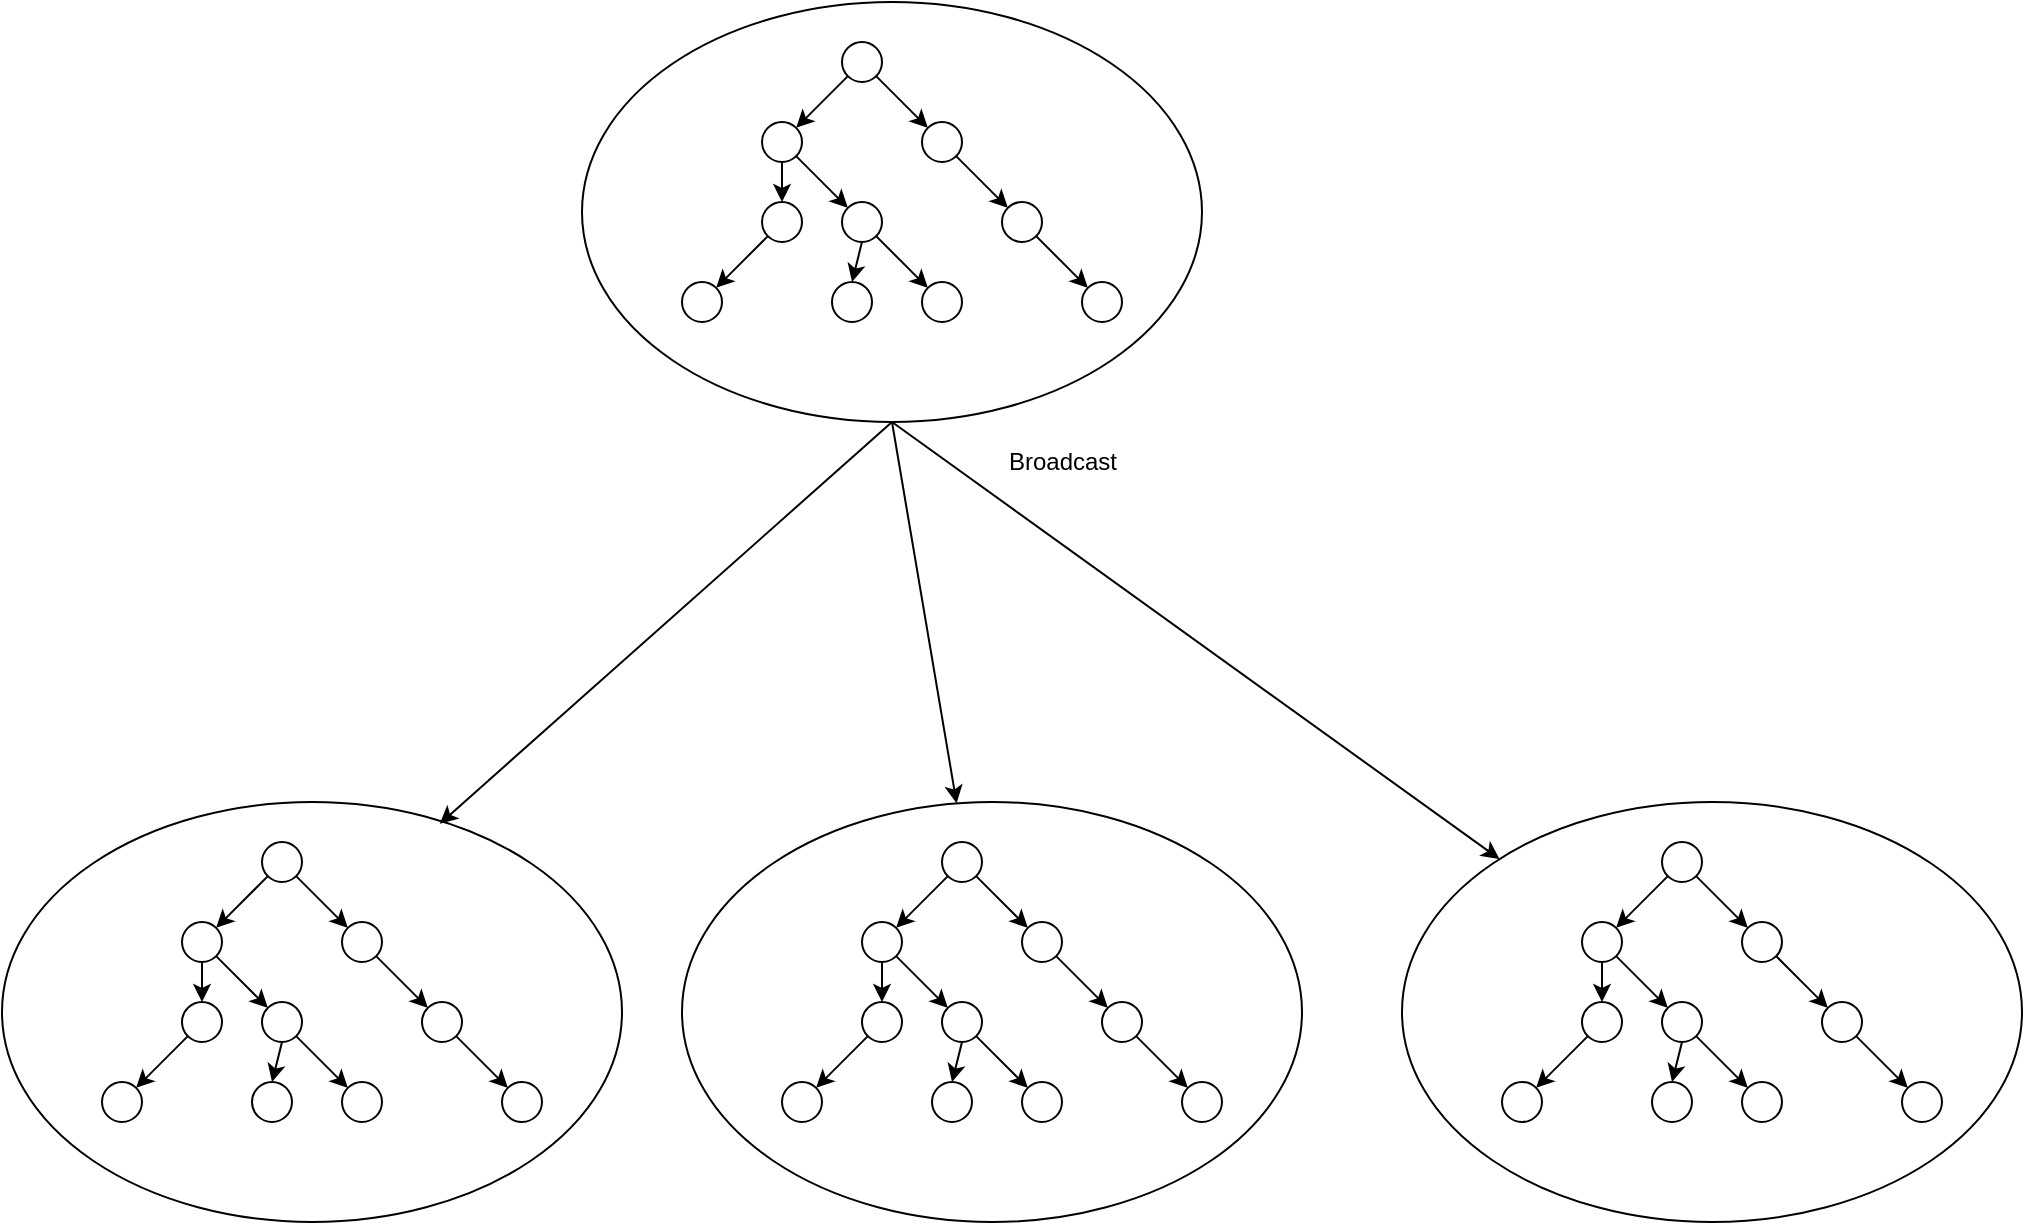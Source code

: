 <mxfile version="14.5.1" type="device" pages="4"><diagram id="p_Dnn5x5Yuh6bIchBsbW" name="Brodcast"><mxGraphModel dx="1956" dy="807" grid="1" gridSize="10" guides="1" tooltips="1" connect="1" arrows="1" fold="1" page="1" pageScale="1" pageWidth="850" pageHeight="1100" math="0" shadow="0"><root><mxCell id="0"/><mxCell id="1" parent="0"/><mxCell id="dyS4cWrt-FaaqrrWXoT0-1" value="" style="group" vertex="1" connectable="0" parent="1"><mxGeometry x="280" y="70" width="310" height="210" as="geometry"/></mxCell><mxCell id="t4j97i3w8fK7yR7wKO_8-77" value="" style="ellipse;whiteSpace=wrap;html=1;" vertex="1" parent="dyS4cWrt-FaaqrrWXoT0-1"><mxGeometry width="310" height="210" as="geometry"/></mxCell><mxCell id="t4j97i3w8fK7yR7wKO_8-2" value="" style="ellipse;whiteSpace=wrap;html=1;aspect=fixed;" vertex="1" parent="dyS4cWrt-FaaqrrWXoT0-1"><mxGeometry x="250" y="140" width="20" height="20" as="geometry"/></mxCell><mxCell id="t4j97i3w8fK7yR7wKO_8-3" value="" style="ellipse;whiteSpace=wrap;html=1;aspect=fixed;" vertex="1" parent="dyS4cWrt-FaaqrrWXoT0-1"><mxGeometry x="170" y="140" width="20" height="20" as="geometry"/></mxCell><mxCell id="t4j97i3w8fK7yR7wKO_8-25" style="edgeStyle=none;rounded=0;orthogonalLoop=1;jettySize=auto;html=1;exitX=1;exitY=1;exitDx=0;exitDy=0;entryX=0;entryY=0;entryDx=0;entryDy=0;" edge="1" parent="dyS4cWrt-FaaqrrWXoT0-1" source="t4j97i3w8fK7yR7wKO_8-4" target="t4j97i3w8fK7yR7wKO_8-2"><mxGeometry relative="1" as="geometry"/></mxCell><mxCell id="t4j97i3w8fK7yR7wKO_8-4" value="" style="ellipse;whiteSpace=wrap;html=1;aspect=fixed;" vertex="1" parent="dyS4cWrt-FaaqrrWXoT0-1"><mxGeometry x="210" y="100" width="20" height="20" as="geometry"/></mxCell><mxCell id="t4j97i3w8fK7yR7wKO_8-5" value="" style="ellipse;whiteSpace=wrap;html=1;aspect=fixed;" vertex="1" parent="dyS4cWrt-FaaqrrWXoT0-1"><mxGeometry x="90" y="100" width="20" height="20" as="geometry"/></mxCell><mxCell id="t4j97i3w8fK7yR7wKO_8-6" value="" style="ellipse;whiteSpace=wrap;html=1;aspect=fixed;" vertex="1" parent="dyS4cWrt-FaaqrrWXoT0-1"><mxGeometry x="125" y="140" width="20" height="20" as="geometry"/></mxCell><mxCell id="t4j97i3w8fK7yR7wKO_8-7" value="" style="ellipse;whiteSpace=wrap;html=1;aspect=fixed;" vertex="1" parent="dyS4cWrt-FaaqrrWXoT0-1"><mxGeometry x="130" y="20" width="20" height="20" as="geometry"/></mxCell><mxCell id="t4j97i3w8fK7yR7wKO_8-24" style="edgeStyle=none;rounded=0;orthogonalLoop=1;jettySize=auto;html=1;exitX=1;exitY=1;exitDx=0;exitDy=0;entryX=0;entryY=0;entryDx=0;entryDy=0;" edge="1" parent="dyS4cWrt-FaaqrrWXoT0-1" source="t4j97i3w8fK7yR7wKO_8-8" target="t4j97i3w8fK7yR7wKO_8-4"><mxGeometry relative="1" as="geometry"/></mxCell><mxCell id="t4j97i3w8fK7yR7wKO_8-8" value="" style="ellipse;whiteSpace=wrap;html=1;aspect=fixed;" vertex="1" parent="dyS4cWrt-FaaqrrWXoT0-1"><mxGeometry x="170" y="60" width="20" height="20" as="geometry"/></mxCell><mxCell id="t4j97i3w8fK7yR7wKO_8-18" style="edgeStyle=none;rounded=0;orthogonalLoop=1;jettySize=auto;html=1;exitX=1;exitY=1;exitDx=0;exitDy=0;entryX=0;entryY=0;entryDx=0;entryDy=0;" edge="1" parent="dyS4cWrt-FaaqrrWXoT0-1" source="t4j97i3w8fK7yR7wKO_8-7" target="t4j97i3w8fK7yR7wKO_8-8"><mxGeometry relative="1" as="geometry"/></mxCell><mxCell id="t4j97i3w8fK7yR7wKO_8-22" style="edgeStyle=none;rounded=0;orthogonalLoop=1;jettySize=auto;html=1;exitX=0.5;exitY=1;exitDx=0;exitDy=0;entryX=0.5;entryY=0;entryDx=0;entryDy=0;" edge="1" parent="dyS4cWrt-FaaqrrWXoT0-1" source="t4j97i3w8fK7yR7wKO_8-9" target="t4j97i3w8fK7yR7wKO_8-6"><mxGeometry relative="1" as="geometry"/></mxCell><mxCell id="t4j97i3w8fK7yR7wKO_8-23" style="edgeStyle=none;rounded=0;orthogonalLoop=1;jettySize=auto;html=1;exitX=1;exitY=1;exitDx=0;exitDy=0;entryX=0;entryY=0;entryDx=0;entryDy=0;" edge="1" parent="dyS4cWrt-FaaqrrWXoT0-1" source="t4j97i3w8fK7yR7wKO_8-9" target="t4j97i3w8fK7yR7wKO_8-3"><mxGeometry relative="1" as="geometry"/></mxCell><mxCell id="t4j97i3w8fK7yR7wKO_8-9" value="" style="ellipse;whiteSpace=wrap;html=1;aspect=fixed;" vertex="1" parent="dyS4cWrt-FaaqrrWXoT0-1"><mxGeometry x="130" y="100" width="20" height="20" as="geometry"/></mxCell><mxCell id="t4j97i3w8fK7yR7wKO_8-10" value="" style="ellipse;whiteSpace=wrap;html=1;aspect=fixed;" vertex="1" parent="dyS4cWrt-FaaqrrWXoT0-1"><mxGeometry x="50" y="140" width="20" height="20" as="geometry"/></mxCell><mxCell id="t4j97i3w8fK7yR7wKO_8-21" style="edgeStyle=none;rounded=0;orthogonalLoop=1;jettySize=auto;html=1;exitX=0;exitY=1;exitDx=0;exitDy=0;entryX=1;entryY=0;entryDx=0;entryDy=0;" edge="1" parent="dyS4cWrt-FaaqrrWXoT0-1" source="t4j97i3w8fK7yR7wKO_8-5" target="t4j97i3w8fK7yR7wKO_8-10"><mxGeometry relative="1" as="geometry"/></mxCell><mxCell id="t4j97i3w8fK7yR7wKO_8-19" style="edgeStyle=none;rounded=0;orthogonalLoop=1;jettySize=auto;html=1;exitX=0.5;exitY=1;exitDx=0;exitDy=0;entryX=0.5;entryY=0;entryDx=0;entryDy=0;" edge="1" parent="dyS4cWrt-FaaqrrWXoT0-1" source="t4j97i3w8fK7yR7wKO_8-11" target="t4j97i3w8fK7yR7wKO_8-5"><mxGeometry relative="1" as="geometry"/></mxCell><mxCell id="t4j97i3w8fK7yR7wKO_8-20" style="edgeStyle=none;rounded=0;orthogonalLoop=1;jettySize=auto;html=1;exitX=1;exitY=1;exitDx=0;exitDy=0;entryX=0;entryY=0;entryDx=0;entryDy=0;" edge="1" parent="dyS4cWrt-FaaqrrWXoT0-1" source="t4j97i3w8fK7yR7wKO_8-11" target="t4j97i3w8fK7yR7wKO_8-9"><mxGeometry relative="1" as="geometry"/></mxCell><mxCell id="t4j97i3w8fK7yR7wKO_8-11" value="" style="ellipse;whiteSpace=wrap;html=1;aspect=fixed;" vertex="1" parent="dyS4cWrt-FaaqrrWXoT0-1"><mxGeometry x="90" y="60" width="20" height="20" as="geometry"/></mxCell><mxCell id="t4j97i3w8fK7yR7wKO_8-17" style="rounded=0;orthogonalLoop=1;jettySize=auto;html=1;exitX=0;exitY=1;exitDx=0;exitDy=0;entryX=1;entryY=0;entryDx=0;entryDy=0;" edge="1" parent="dyS4cWrt-FaaqrrWXoT0-1" source="t4j97i3w8fK7yR7wKO_8-7" target="t4j97i3w8fK7yR7wKO_8-11"><mxGeometry relative="1" as="geometry"/></mxCell><mxCell id="dyS4cWrt-FaaqrrWXoT0-2" value="" style="group" vertex="1" connectable="0" parent="1"><mxGeometry x="-10" y="470" width="310" height="210" as="geometry"/></mxCell><mxCell id="dyS4cWrt-FaaqrrWXoT0-3" value="" style="ellipse;whiteSpace=wrap;html=1;" vertex="1" parent="dyS4cWrt-FaaqrrWXoT0-2"><mxGeometry width="310" height="210" as="geometry"/></mxCell><mxCell id="dyS4cWrt-FaaqrrWXoT0-4" value="" style="ellipse;whiteSpace=wrap;html=1;aspect=fixed;" vertex="1" parent="dyS4cWrt-FaaqrrWXoT0-2"><mxGeometry x="250" y="140" width="20" height="20" as="geometry"/></mxCell><mxCell id="dyS4cWrt-FaaqrrWXoT0-5" value="" style="ellipse;whiteSpace=wrap;html=1;aspect=fixed;" vertex="1" parent="dyS4cWrt-FaaqrrWXoT0-2"><mxGeometry x="170" y="140" width="20" height="20" as="geometry"/></mxCell><mxCell id="dyS4cWrt-FaaqrrWXoT0-6" style="edgeStyle=none;rounded=0;orthogonalLoop=1;jettySize=auto;html=1;exitX=1;exitY=1;exitDx=0;exitDy=0;entryX=0;entryY=0;entryDx=0;entryDy=0;" edge="1" parent="dyS4cWrt-FaaqrrWXoT0-2" source="dyS4cWrt-FaaqrrWXoT0-7" target="dyS4cWrt-FaaqrrWXoT0-4"><mxGeometry relative="1" as="geometry"/></mxCell><mxCell id="dyS4cWrt-FaaqrrWXoT0-7" value="" style="ellipse;whiteSpace=wrap;html=1;aspect=fixed;" vertex="1" parent="dyS4cWrt-FaaqrrWXoT0-2"><mxGeometry x="210" y="100" width="20" height="20" as="geometry"/></mxCell><mxCell id="dyS4cWrt-FaaqrrWXoT0-8" value="" style="ellipse;whiteSpace=wrap;html=1;aspect=fixed;" vertex="1" parent="dyS4cWrt-FaaqrrWXoT0-2"><mxGeometry x="90" y="100" width="20" height="20" as="geometry"/></mxCell><mxCell id="dyS4cWrt-FaaqrrWXoT0-9" value="" style="ellipse;whiteSpace=wrap;html=1;aspect=fixed;" vertex="1" parent="dyS4cWrt-FaaqrrWXoT0-2"><mxGeometry x="125" y="140" width="20" height="20" as="geometry"/></mxCell><mxCell id="dyS4cWrt-FaaqrrWXoT0-10" value="" style="ellipse;whiteSpace=wrap;html=1;aspect=fixed;" vertex="1" parent="dyS4cWrt-FaaqrrWXoT0-2"><mxGeometry x="130" y="20" width="20" height="20" as="geometry"/></mxCell><mxCell id="dyS4cWrt-FaaqrrWXoT0-11" style="edgeStyle=none;rounded=0;orthogonalLoop=1;jettySize=auto;html=1;exitX=1;exitY=1;exitDx=0;exitDy=0;entryX=0;entryY=0;entryDx=0;entryDy=0;" edge="1" parent="dyS4cWrt-FaaqrrWXoT0-2" source="dyS4cWrt-FaaqrrWXoT0-12" target="dyS4cWrt-FaaqrrWXoT0-7"><mxGeometry relative="1" as="geometry"/></mxCell><mxCell id="dyS4cWrt-FaaqrrWXoT0-12" value="" style="ellipse;whiteSpace=wrap;html=1;aspect=fixed;" vertex="1" parent="dyS4cWrt-FaaqrrWXoT0-2"><mxGeometry x="170" y="60" width="20" height="20" as="geometry"/></mxCell><mxCell id="dyS4cWrt-FaaqrrWXoT0-13" style="edgeStyle=none;rounded=0;orthogonalLoop=1;jettySize=auto;html=1;exitX=1;exitY=1;exitDx=0;exitDy=0;entryX=0;entryY=0;entryDx=0;entryDy=0;" edge="1" parent="dyS4cWrt-FaaqrrWXoT0-2" source="dyS4cWrt-FaaqrrWXoT0-10" target="dyS4cWrt-FaaqrrWXoT0-12"><mxGeometry relative="1" as="geometry"/></mxCell><mxCell id="dyS4cWrt-FaaqrrWXoT0-14" style="edgeStyle=none;rounded=0;orthogonalLoop=1;jettySize=auto;html=1;exitX=0.5;exitY=1;exitDx=0;exitDy=0;entryX=0.5;entryY=0;entryDx=0;entryDy=0;" edge="1" parent="dyS4cWrt-FaaqrrWXoT0-2" source="dyS4cWrt-FaaqrrWXoT0-16" target="dyS4cWrt-FaaqrrWXoT0-9"><mxGeometry relative="1" as="geometry"/></mxCell><mxCell id="dyS4cWrt-FaaqrrWXoT0-15" style="edgeStyle=none;rounded=0;orthogonalLoop=1;jettySize=auto;html=1;exitX=1;exitY=1;exitDx=0;exitDy=0;entryX=0;entryY=0;entryDx=0;entryDy=0;" edge="1" parent="dyS4cWrt-FaaqrrWXoT0-2" source="dyS4cWrt-FaaqrrWXoT0-16" target="dyS4cWrt-FaaqrrWXoT0-5"><mxGeometry relative="1" as="geometry"/></mxCell><mxCell id="dyS4cWrt-FaaqrrWXoT0-16" value="" style="ellipse;whiteSpace=wrap;html=1;aspect=fixed;" vertex="1" parent="dyS4cWrt-FaaqrrWXoT0-2"><mxGeometry x="130" y="100" width="20" height="20" as="geometry"/></mxCell><mxCell id="dyS4cWrt-FaaqrrWXoT0-17" value="" style="ellipse;whiteSpace=wrap;html=1;aspect=fixed;" vertex="1" parent="dyS4cWrt-FaaqrrWXoT0-2"><mxGeometry x="50" y="140" width="20" height="20" as="geometry"/></mxCell><mxCell id="dyS4cWrt-FaaqrrWXoT0-18" style="edgeStyle=none;rounded=0;orthogonalLoop=1;jettySize=auto;html=1;exitX=0;exitY=1;exitDx=0;exitDy=0;entryX=1;entryY=0;entryDx=0;entryDy=0;" edge="1" parent="dyS4cWrt-FaaqrrWXoT0-2" source="dyS4cWrt-FaaqrrWXoT0-8" target="dyS4cWrt-FaaqrrWXoT0-17"><mxGeometry relative="1" as="geometry"/></mxCell><mxCell id="dyS4cWrt-FaaqrrWXoT0-19" style="edgeStyle=none;rounded=0;orthogonalLoop=1;jettySize=auto;html=1;exitX=0.5;exitY=1;exitDx=0;exitDy=0;entryX=0.5;entryY=0;entryDx=0;entryDy=0;" edge="1" parent="dyS4cWrt-FaaqrrWXoT0-2" source="dyS4cWrt-FaaqrrWXoT0-21" target="dyS4cWrt-FaaqrrWXoT0-8"><mxGeometry relative="1" as="geometry"/></mxCell><mxCell id="dyS4cWrt-FaaqrrWXoT0-20" style="edgeStyle=none;rounded=0;orthogonalLoop=1;jettySize=auto;html=1;exitX=1;exitY=1;exitDx=0;exitDy=0;entryX=0;entryY=0;entryDx=0;entryDy=0;" edge="1" parent="dyS4cWrt-FaaqrrWXoT0-2" source="dyS4cWrt-FaaqrrWXoT0-21" target="dyS4cWrt-FaaqrrWXoT0-16"><mxGeometry relative="1" as="geometry"/></mxCell><mxCell id="dyS4cWrt-FaaqrrWXoT0-21" value="" style="ellipse;whiteSpace=wrap;html=1;aspect=fixed;" vertex="1" parent="dyS4cWrt-FaaqrrWXoT0-2"><mxGeometry x="90" y="60" width="20" height="20" as="geometry"/></mxCell><mxCell id="dyS4cWrt-FaaqrrWXoT0-22" style="rounded=0;orthogonalLoop=1;jettySize=auto;html=1;exitX=0;exitY=1;exitDx=0;exitDy=0;entryX=1;entryY=0;entryDx=0;entryDy=0;" edge="1" parent="dyS4cWrt-FaaqrrWXoT0-2" source="dyS4cWrt-FaaqrrWXoT0-10" target="dyS4cWrt-FaaqrrWXoT0-21"><mxGeometry relative="1" as="geometry"/></mxCell><mxCell id="dyS4cWrt-FaaqrrWXoT0-23" value="" style="group" vertex="1" connectable="0" parent="1"><mxGeometry x="330" y="470" width="310" height="210" as="geometry"/></mxCell><mxCell id="dyS4cWrt-FaaqrrWXoT0-24" value="" style="ellipse;whiteSpace=wrap;html=1;" vertex="1" parent="dyS4cWrt-FaaqrrWXoT0-23"><mxGeometry width="310" height="210" as="geometry"/></mxCell><mxCell id="dyS4cWrt-FaaqrrWXoT0-25" value="" style="ellipse;whiteSpace=wrap;html=1;aspect=fixed;" vertex="1" parent="dyS4cWrt-FaaqrrWXoT0-23"><mxGeometry x="250" y="140" width="20" height="20" as="geometry"/></mxCell><mxCell id="dyS4cWrt-FaaqrrWXoT0-26" value="" style="ellipse;whiteSpace=wrap;html=1;aspect=fixed;" vertex="1" parent="dyS4cWrt-FaaqrrWXoT0-23"><mxGeometry x="170" y="140" width="20" height="20" as="geometry"/></mxCell><mxCell id="dyS4cWrt-FaaqrrWXoT0-27" style="edgeStyle=none;rounded=0;orthogonalLoop=1;jettySize=auto;html=1;exitX=1;exitY=1;exitDx=0;exitDy=0;entryX=0;entryY=0;entryDx=0;entryDy=0;" edge="1" parent="dyS4cWrt-FaaqrrWXoT0-23" source="dyS4cWrt-FaaqrrWXoT0-28" target="dyS4cWrt-FaaqrrWXoT0-25"><mxGeometry relative="1" as="geometry"/></mxCell><mxCell id="dyS4cWrt-FaaqrrWXoT0-28" value="" style="ellipse;whiteSpace=wrap;html=1;aspect=fixed;" vertex="1" parent="dyS4cWrt-FaaqrrWXoT0-23"><mxGeometry x="210" y="100" width="20" height="20" as="geometry"/></mxCell><mxCell id="dyS4cWrt-FaaqrrWXoT0-29" value="" style="ellipse;whiteSpace=wrap;html=1;aspect=fixed;" vertex="1" parent="dyS4cWrt-FaaqrrWXoT0-23"><mxGeometry x="90" y="100" width="20" height="20" as="geometry"/></mxCell><mxCell id="dyS4cWrt-FaaqrrWXoT0-30" value="" style="ellipse;whiteSpace=wrap;html=1;aspect=fixed;" vertex="1" parent="dyS4cWrt-FaaqrrWXoT0-23"><mxGeometry x="125" y="140" width="20" height="20" as="geometry"/></mxCell><mxCell id="dyS4cWrt-FaaqrrWXoT0-31" value="" style="ellipse;whiteSpace=wrap;html=1;aspect=fixed;" vertex="1" parent="dyS4cWrt-FaaqrrWXoT0-23"><mxGeometry x="130" y="20" width="20" height="20" as="geometry"/></mxCell><mxCell id="dyS4cWrt-FaaqrrWXoT0-32" style="edgeStyle=none;rounded=0;orthogonalLoop=1;jettySize=auto;html=1;exitX=1;exitY=1;exitDx=0;exitDy=0;entryX=0;entryY=0;entryDx=0;entryDy=0;" edge="1" parent="dyS4cWrt-FaaqrrWXoT0-23" source="dyS4cWrt-FaaqrrWXoT0-33" target="dyS4cWrt-FaaqrrWXoT0-28"><mxGeometry relative="1" as="geometry"/></mxCell><mxCell id="dyS4cWrt-FaaqrrWXoT0-33" value="" style="ellipse;whiteSpace=wrap;html=1;aspect=fixed;" vertex="1" parent="dyS4cWrt-FaaqrrWXoT0-23"><mxGeometry x="170" y="60" width="20" height="20" as="geometry"/></mxCell><mxCell id="dyS4cWrt-FaaqrrWXoT0-34" style="edgeStyle=none;rounded=0;orthogonalLoop=1;jettySize=auto;html=1;exitX=1;exitY=1;exitDx=0;exitDy=0;entryX=0;entryY=0;entryDx=0;entryDy=0;" edge="1" parent="dyS4cWrt-FaaqrrWXoT0-23" source="dyS4cWrt-FaaqrrWXoT0-31" target="dyS4cWrt-FaaqrrWXoT0-33"><mxGeometry relative="1" as="geometry"/></mxCell><mxCell id="dyS4cWrt-FaaqrrWXoT0-35" style="edgeStyle=none;rounded=0;orthogonalLoop=1;jettySize=auto;html=1;exitX=0.5;exitY=1;exitDx=0;exitDy=0;entryX=0.5;entryY=0;entryDx=0;entryDy=0;" edge="1" parent="dyS4cWrt-FaaqrrWXoT0-23" source="dyS4cWrt-FaaqrrWXoT0-37" target="dyS4cWrt-FaaqrrWXoT0-30"><mxGeometry relative="1" as="geometry"/></mxCell><mxCell id="dyS4cWrt-FaaqrrWXoT0-36" style="edgeStyle=none;rounded=0;orthogonalLoop=1;jettySize=auto;html=1;exitX=1;exitY=1;exitDx=0;exitDy=0;entryX=0;entryY=0;entryDx=0;entryDy=0;" edge="1" parent="dyS4cWrt-FaaqrrWXoT0-23" source="dyS4cWrt-FaaqrrWXoT0-37" target="dyS4cWrt-FaaqrrWXoT0-26"><mxGeometry relative="1" as="geometry"/></mxCell><mxCell id="dyS4cWrt-FaaqrrWXoT0-37" value="" style="ellipse;whiteSpace=wrap;html=1;aspect=fixed;" vertex="1" parent="dyS4cWrt-FaaqrrWXoT0-23"><mxGeometry x="130" y="100" width="20" height="20" as="geometry"/></mxCell><mxCell id="dyS4cWrt-FaaqrrWXoT0-38" value="" style="ellipse;whiteSpace=wrap;html=1;aspect=fixed;" vertex="1" parent="dyS4cWrt-FaaqrrWXoT0-23"><mxGeometry x="50" y="140" width="20" height="20" as="geometry"/></mxCell><mxCell id="dyS4cWrt-FaaqrrWXoT0-39" style="edgeStyle=none;rounded=0;orthogonalLoop=1;jettySize=auto;html=1;exitX=0;exitY=1;exitDx=0;exitDy=0;entryX=1;entryY=0;entryDx=0;entryDy=0;" edge="1" parent="dyS4cWrt-FaaqrrWXoT0-23" source="dyS4cWrt-FaaqrrWXoT0-29" target="dyS4cWrt-FaaqrrWXoT0-38"><mxGeometry relative="1" as="geometry"/></mxCell><mxCell id="dyS4cWrt-FaaqrrWXoT0-40" style="edgeStyle=none;rounded=0;orthogonalLoop=1;jettySize=auto;html=1;exitX=0.5;exitY=1;exitDx=0;exitDy=0;entryX=0.5;entryY=0;entryDx=0;entryDy=0;" edge="1" parent="dyS4cWrt-FaaqrrWXoT0-23" source="dyS4cWrt-FaaqrrWXoT0-42" target="dyS4cWrt-FaaqrrWXoT0-29"><mxGeometry relative="1" as="geometry"/></mxCell><mxCell id="dyS4cWrt-FaaqrrWXoT0-41" style="edgeStyle=none;rounded=0;orthogonalLoop=1;jettySize=auto;html=1;exitX=1;exitY=1;exitDx=0;exitDy=0;entryX=0;entryY=0;entryDx=0;entryDy=0;" edge="1" parent="dyS4cWrt-FaaqrrWXoT0-23" source="dyS4cWrt-FaaqrrWXoT0-42" target="dyS4cWrt-FaaqrrWXoT0-37"><mxGeometry relative="1" as="geometry"/></mxCell><mxCell id="dyS4cWrt-FaaqrrWXoT0-42" value="" style="ellipse;whiteSpace=wrap;html=1;aspect=fixed;" vertex="1" parent="dyS4cWrt-FaaqrrWXoT0-23"><mxGeometry x="90" y="60" width="20" height="20" as="geometry"/></mxCell><mxCell id="dyS4cWrt-FaaqrrWXoT0-43" style="rounded=0;orthogonalLoop=1;jettySize=auto;html=1;exitX=0;exitY=1;exitDx=0;exitDy=0;entryX=1;entryY=0;entryDx=0;entryDy=0;" edge="1" parent="dyS4cWrt-FaaqrrWXoT0-23" source="dyS4cWrt-FaaqrrWXoT0-31" target="dyS4cWrt-FaaqrrWXoT0-42"><mxGeometry relative="1" as="geometry"/></mxCell><mxCell id="dyS4cWrt-FaaqrrWXoT0-44" value="" style="group" vertex="1" connectable="0" parent="1"><mxGeometry x="690" y="470" width="310" height="210" as="geometry"/></mxCell><mxCell id="dyS4cWrt-FaaqrrWXoT0-45" value="" style="ellipse;whiteSpace=wrap;html=1;" vertex="1" parent="dyS4cWrt-FaaqrrWXoT0-44"><mxGeometry width="310" height="210" as="geometry"/></mxCell><mxCell id="dyS4cWrt-FaaqrrWXoT0-46" value="" style="ellipse;whiteSpace=wrap;html=1;aspect=fixed;" vertex="1" parent="dyS4cWrt-FaaqrrWXoT0-44"><mxGeometry x="250" y="140" width="20" height="20" as="geometry"/></mxCell><mxCell id="dyS4cWrt-FaaqrrWXoT0-47" value="" style="ellipse;whiteSpace=wrap;html=1;aspect=fixed;" vertex="1" parent="dyS4cWrt-FaaqrrWXoT0-44"><mxGeometry x="170" y="140" width="20" height="20" as="geometry"/></mxCell><mxCell id="dyS4cWrt-FaaqrrWXoT0-48" style="edgeStyle=none;rounded=0;orthogonalLoop=1;jettySize=auto;html=1;exitX=1;exitY=1;exitDx=0;exitDy=0;entryX=0;entryY=0;entryDx=0;entryDy=0;" edge="1" parent="dyS4cWrt-FaaqrrWXoT0-44" source="dyS4cWrt-FaaqrrWXoT0-49" target="dyS4cWrt-FaaqrrWXoT0-46"><mxGeometry relative="1" as="geometry"/></mxCell><mxCell id="dyS4cWrt-FaaqrrWXoT0-49" value="" style="ellipse;whiteSpace=wrap;html=1;aspect=fixed;" vertex="1" parent="dyS4cWrt-FaaqrrWXoT0-44"><mxGeometry x="210" y="100" width="20" height="20" as="geometry"/></mxCell><mxCell id="dyS4cWrt-FaaqrrWXoT0-50" value="" style="ellipse;whiteSpace=wrap;html=1;aspect=fixed;" vertex="1" parent="dyS4cWrt-FaaqrrWXoT0-44"><mxGeometry x="90" y="100" width="20" height="20" as="geometry"/></mxCell><mxCell id="dyS4cWrt-FaaqrrWXoT0-51" value="" style="ellipse;whiteSpace=wrap;html=1;aspect=fixed;" vertex="1" parent="dyS4cWrt-FaaqrrWXoT0-44"><mxGeometry x="125" y="140" width="20" height="20" as="geometry"/></mxCell><mxCell id="dyS4cWrt-FaaqrrWXoT0-52" value="" style="ellipse;whiteSpace=wrap;html=1;aspect=fixed;" vertex="1" parent="dyS4cWrt-FaaqrrWXoT0-44"><mxGeometry x="130" y="20" width="20" height="20" as="geometry"/></mxCell><mxCell id="dyS4cWrt-FaaqrrWXoT0-53" style="edgeStyle=none;rounded=0;orthogonalLoop=1;jettySize=auto;html=1;exitX=1;exitY=1;exitDx=0;exitDy=0;entryX=0;entryY=0;entryDx=0;entryDy=0;" edge="1" parent="dyS4cWrt-FaaqrrWXoT0-44" source="dyS4cWrt-FaaqrrWXoT0-54" target="dyS4cWrt-FaaqrrWXoT0-49"><mxGeometry relative="1" as="geometry"/></mxCell><mxCell id="dyS4cWrt-FaaqrrWXoT0-54" value="" style="ellipse;whiteSpace=wrap;html=1;aspect=fixed;" vertex="1" parent="dyS4cWrt-FaaqrrWXoT0-44"><mxGeometry x="170" y="60" width="20" height="20" as="geometry"/></mxCell><mxCell id="dyS4cWrt-FaaqrrWXoT0-55" style="edgeStyle=none;rounded=0;orthogonalLoop=1;jettySize=auto;html=1;exitX=1;exitY=1;exitDx=0;exitDy=0;entryX=0;entryY=0;entryDx=0;entryDy=0;" edge="1" parent="dyS4cWrt-FaaqrrWXoT0-44" source="dyS4cWrt-FaaqrrWXoT0-52" target="dyS4cWrt-FaaqrrWXoT0-54"><mxGeometry relative="1" as="geometry"/></mxCell><mxCell id="dyS4cWrt-FaaqrrWXoT0-56" style="edgeStyle=none;rounded=0;orthogonalLoop=1;jettySize=auto;html=1;exitX=0.5;exitY=1;exitDx=0;exitDy=0;entryX=0.5;entryY=0;entryDx=0;entryDy=0;" edge="1" parent="dyS4cWrt-FaaqrrWXoT0-44" source="dyS4cWrt-FaaqrrWXoT0-58" target="dyS4cWrt-FaaqrrWXoT0-51"><mxGeometry relative="1" as="geometry"/></mxCell><mxCell id="dyS4cWrt-FaaqrrWXoT0-57" style="edgeStyle=none;rounded=0;orthogonalLoop=1;jettySize=auto;html=1;exitX=1;exitY=1;exitDx=0;exitDy=0;entryX=0;entryY=0;entryDx=0;entryDy=0;" edge="1" parent="dyS4cWrt-FaaqrrWXoT0-44" source="dyS4cWrt-FaaqrrWXoT0-58" target="dyS4cWrt-FaaqrrWXoT0-47"><mxGeometry relative="1" as="geometry"/></mxCell><mxCell id="dyS4cWrt-FaaqrrWXoT0-58" value="" style="ellipse;whiteSpace=wrap;html=1;aspect=fixed;" vertex="1" parent="dyS4cWrt-FaaqrrWXoT0-44"><mxGeometry x="130" y="100" width="20" height="20" as="geometry"/></mxCell><mxCell id="dyS4cWrt-FaaqrrWXoT0-59" value="" style="ellipse;whiteSpace=wrap;html=1;aspect=fixed;" vertex="1" parent="dyS4cWrt-FaaqrrWXoT0-44"><mxGeometry x="50" y="140" width="20" height="20" as="geometry"/></mxCell><mxCell id="dyS4cWrt-FaaqrrWXoT0-60" style="edgeStyle=none;rounded=0;orthogonalLoop=1;jettySize=auto;html=1;exitX=0;exitY=1;exitDx=0;exitDy=0;entryX=1;entryY=0;entryDx=0;entryDy=0;" edge="1" parent="dyS4cWrt-FaaqrrWXoT0-44" source="dyS4cWrt-FaaqrrWXoT0-50" target="dyS4cWrt-FaaqrrWXoT0-59"><mxGeometry relative="1" as="geometry"/></mxCell><mxCell id="dyS4cWrt-FaaqrrWXoT0-61" style="edgeStyle=none;rounded=0;orthogonalLoop=1;jettySize=auto;html=1;exitX=0.5;exitY=1;exitDx=0;exitDy=0;entryX=0.5;entryY=0;entryDx=0;entryDy=0;" edge="1" parent="dyS4cWrt-FaaqrrWXoT0-44" source="dyS4cWrt-FaaqrrWXoT0-63" target="dyS4cWrt-FaaqrrWXoT0-50"><mxGeometry relative="1" as="geometry"/></mxCell><mxCell id="dyS4cWrt-FaaqrrWXoT0-62" style="edgeStyle=none;rounded=0;orthogonalLoop=1;jettySize=auto;html=1;exitX=1;exitY=1;exitDx=0;exitDy=0;entryX=0;entryY=0;entryDx=0;entryDy=0;" edge="1" parent="dyS4cWrt-FaaqrrWXoT0-44" source="dyS4cWrt-FaaqrrWXoT0-63" target="dyS4cWrt-FaaqrrWXoT0-58"><mxGeometry relative="1" as="geometry"/></mxCell><mxCell id="dyS4cWrt-FaaqrrWXoT0-63" value="" style="ellipse;whiteSpace=wrap;html=1;aspect=fixed;" vertex="1" parent="dyS4cWrt-FaaqrrWXoT0-44"><mxGeometry x="90" y="60" width="20" height="20" as="geometry"/></mxCell><mxCell id="dyS4cWrt-FaaqrrWXoT0-64" style="rounded=0;orthogonalLoop=1;jettySize=auto;html=1;exitX=0;exitY=1;exitDx=0;exitDy=0;entryX=1;entryY=0;entryDx=0;entryDy=0;" edge="1" parent="dyS4cWrt-FaaqrrWXoT0-44" source="dyS4cWrt-FaaqrrWXoT0-52" target="dyS4cWrt-FaaqrrWXoT0-63"><mxGeometry relative="1" as="geometry"/></mxCell><mxCell id="dyS4cWrt-FaaqrrWXoT0-65" style="edgeStyle=none;rounded=0;orthogonalLoop=1;jettySize=auto;html=1;entryX=0.706;entryY=0.052;entryDx=0;entryDy=0;entryPerimeter=0;exitX=0.5;exitY=1;exitDx=0;exitDy=0;" edge="1" parent="1" source="t4j97i3w8fK7yR7wKO_8-77" target="dyS4cWrt-FaaqrrWXoT0-3"><mxGeometry relative="1" as="geometry"><mxPoint x="435" y="290" as="sourcePoint"/></mxGeometry></mxCell><mxCell id="dyS4cWrt-FaaqrrWXoT0-66" style="edgeStyle=none;rounded=0;orthogonalLoop=1;jettySize=auto;html=1;exitX=0.5;exitY=1;exitDx=0;exitDy=0;" edge="1" parent="1" source="t4j97i3w8fK7yR7wKO_8-77" target="dyS4cWrt-FaaqrrWXoT0-24"><mxGeometry relative="1" as="geometry"/></mxCell><mxCell id="dyS4cWrt-FaaqrrWXoT0-67" style="edgeStyle=none;rounded=0;orthogonalLoop=1;jettySize=auto;html=1;" edge="1" parent="1" target="dyS4cWrt-FaaqrrWXoT0-45"><mxGeometry relative="1" as="geometry"><mxPoint x="435" y="280" as="sourcePoint"/></mxGeometry></mxCell><mxCell id="dyS4cWrt-FaaqrrWXoT0-68" value="Broadcast" style="text;html=1;align=center;verticalAlign=middle;resizable=0;points=[];autosize=1;" vertex="1" parent="1"><mxGeometry x="485" y="290" width="70" height="20" as="geometry"/></mxCell></root></mxGraphModel></diagram><diagram name="Scatter" id="v_ct9c__8Nzp_SsjOcvB"><mxGraphModel dx="1106" dy="807" grid="1" gridSize="10" guides="1" tooltips="1" connect="1" arrows="1" fold="1" page="1" pageScale="1" pageWidth="850" pageHeight="1100" math="0" shadow="0"><root><mxCell id="q4CO_wVwikEFJK8sBqUP-0"/><mxCell id="q4CO_wVwikEFJK8sBqUP-1" parent="q4CO_wVwikEFJK8sBqUP-0"/><mxCell id="q4CO_wVwikEFJK8sBqUP-2" value="" style="ellipse;whiteSpace=wrap;html=1;" vertex="1" parent="q4CO_wVwikEFJK8sBqUP-1"><mxGeometry x="520" y="430" width="230" height="200" as="geometry"/></mxCell><mxCell id="q4CO_wVwikEFJK8sBqUP-3" value="" style="ellipse;whiteSpace=wrap;html=1;" vertex="1" parent="q4CO_wVwikEFJK8sBqUP-1"><mxGeometry x="340" y="430" width="160" height="200" as="geometry"/></mxCell><mxCell id="q4CO_wVwikEFJK8sBqUP-4" value="" style="ellipse;whiteSpace=wrap;html=1;" vertex="1" parent="q4CO_wVwikEFJK8sBqUP-1"><mxGeometry x="120" y="430" width="160" height="200" as="geometry"/></mxCell><mxCell id="63W2Zyxt7xwOv_2ueRK6-3" style="edgeStyle=none;rounded=0;orthogonalLoop=1;jettySize=auto;html=1;exitX=0.5;exitY=1;exitDx=0;exitDy=0;entryX=0.781;entryY=0.085;entryDx=0;entryDy=0;entryPerimeter=0;" edge="1" parent="q4CO_wVwikEFJK8sBqUP-1" source="q4CO_wVwikEFJK8sBqUP-5" target="q4CO_wVwikEFJK8sBqUP-4"><mxGeometry relative="1" as="geometry"/></mxCell><mxCell id="63W2Zyxt7xwOv_2ueRK6-4" style="edgeStyle=none;rounded=0;orthogonalLoop=1;jettySize=auto;html=1;exitX=0.5;exitY=1;exitDx=0;exitDy=0;entryX=0.5;entryY=0;entryDx=0;entryDy=0;" edge="1" parent="q4CO_wVwikEFJK8sBqUP-1" source="q4CO_wVwikEFJK8sBqUP-5" target="q4CO_wVwikEFJK8sBqUP-3"><mxGeometry relative="1" as="geometry"/></mxCell><mxCell id="63W2Zyxt7xwOv_2ueRK6-5" style="edgeStyle=none;rounded=0;orthogonalLoop=1;jettySize=auto;html=1;exitX=0.5;exitY=1;exitDx=0;exitDy=0;entryX=0.217;entryY=0.1;entryDx=0;entryDy=0;entryPerimeter=0;" edge="1" parent="q4CO_wVwikEFJK8sBqUP-1" source="q4CO_wVwikEFJK8sBqUP-5" target="q4CO_wVwikEFJK8sBqUP-2"><mxGeometry relative="1" as="geometry"/></mxCell><mxCell id="q4CO_wVwikEFJK8sBqUP-5" value="" style="ellipse;whiteSpace=wrap;html=1;" vertex="1" parent="q4CO_wVwikEFJK8sBqUP-1"><mxGeometry x="280" y="70" width="310" height="210" as="geometry"/></mxCell><mxCell id="q4CO_wVwikEFJK8sBqUP-6" value="" style="ellipse;whiteSpace=wrap;html=1;aspect=fixed;" vertex="1" parent="q4CO_wVwikEFJK8sBqUP-1"><mxGeometry x="530" y="210" width="20" height="20" as="geometry"/></mxCell><mxCell id="q4CO_wVwikEFJK8sBqUP-7" value="" style="ellipse;whiteSpace=wrap;html=1;aspect=fixed;" vertex="1" parent="q4CO_wVwikEFJK8sBqUP-1"><mxGeometry x="450" y="210" width="20" height="20" as="geometry"/></mxCell><mxCell id="q4CO_wVwikEFJK8sBqUP-8" style="edgeStyle=none;rounded=0;orthogonalLoop=1;jettySize=auto;html=1;exitX=1;exitY=1;exitDx=0;exitDy=0;entryX=0;entryY=0;entryDx=0;entryDy=0;" edge="1" parent="q4CO_wVwikEFJK8sBqUP-1" source="q4CO_wVwikEFJK8sBqUP-9" target="q4CO_wVwikEFJK8sBqUP-6"><mxGeometry relative="1" as="geometry"/></mxCell><mxCell id="q4CO_wVwikEFJK8sBqUP-9" value="" style="ellipse;whiteSpace=wrap;html=1;aspect=fixed;" vertex="1" parent="q4CO_wVwikEFJK8sBqUP-1"><mxGeometry x="490" y="170" width="20" height="20" as="geometry"/></mxCell><mxCell id="q4CO_wVwikEFJK8sBqUP-10" style="edgeStyle=none;rounded=0;orthogonalLoop=1;jettySize=auto;html=1;exitX=0;exitY=1;exitDx=0;exitDy=0;entryX=1;entryY=0;entryDx=0;entryDy=0;" edge="1" parent="q4CO_wVwikEFJK8sBqUP-1" source="q4CO_wVwikEFJK8sBqUP-11" target="q4CO_wVwikEFJK8sBqUP-21"><mxGeometry relative="1" as="geometry"/></mxCell><mxCell id="q4CO_wVwikEFJK8sBqUP-11" value="" style="ellipse;whiteSpace=wrap;html=1;aspect=fixed;" vertex="1" parent="q4CO_wVwikEFJK8sBqUP-1"><mxGeometry x="370" y="170" width="20" height="20" as="geometry"/></mxCell><mxCell id="q4CO_wVwikEFJK8sBqUP-12" value="" style="ellipse;whiteSpace=wrap;html=1;aspect=fixed;" vertex="1" parent="q4CO_wVwikEFJK8sBqUP-1"><mxGeometry x="405" y="210" width="20" height="20" as="geometry"/></mxCell><mxCell id="q4CO_wVwikEFJK8sBqUP-13" style="rounded=0;orthogonalLoop=1;jettySize=auto;html=1;exitX=0;exitY=1;exitDx=0;exitDy=0;entryX=1;entryY=0;entryDx=0;entryDy=0;" edge="1" parent="q4CO_wVwikEFJK8sBqUP-1" source="q4CO_wVwikEFJK8sBqUP-15" target="q4CO_wVwikEFJK8sBqUP-24"><mxGeometry relative="1" as="geometry"/></mxCell><mxCell id="q4CO_wVwikEFJK8sBqUP-14" style="edgeStyle=none;rounded=0;orthogonalLoop=1;jettySize=auto;html=1;exitX=1;exitY=1;exitDx=0;exitDy=0;entryX=0;entryY=0;entryDx=0;entryDy=0;" edge="1" parent="q4CO_wVwikEFJK8sBqUP-1" source="q4CO_wVwikEFJK8sBqUP-15" target="q4CO_wVwikEFJK8sBqUP-17"><mxGeometry relative="1" as="geometry"/></mxCell><mxCell id="q4CO_wVwikEFJK8sBqUP-15" value="" style="ellipse;whiteSpace=wrap;html=1;aspect=fixed;" vertex="1" parent="q4CO_wVwikEFJK8sBqUP-1"><mxGeometry x="410" y="90" width="20" height="20" as="geometry"/></mxCell><mxCell id="q4CO_wVwikEFJK8sBqUP-16" style="edgeStyle=none;rounded=0;orthogonalLoop=1;jettySize=auto;html=1;exitX=1;exitY=1;exitDx=0;exitDy=0;entryX=0;entryY=0;entryDx=0;entryDy=0;" edge="1" parent="q4CO_wVwikEFJK8sBqUP-1" source="q4CO_wVwikEFJK8sBqUP-17" target="q4CO_wVwikEFJK8sBqUP-9"><mxGeometry relative="1" as="geometry"/></mxCell><mxCell id="q4CO_wVwikEFJK8sBqUP-17" value="" style="ellipse;whiteSpace=wrap;html=1;aspect=fixed;" vertex="1" parent="q4CO_wVwikEFJK8sBqUP-1"><mxGeometry x="450" y="130" width="20" height="20" as="geometry"/></mxCell><mxCell id="q4CO_wVwikEFJK8sBqUP-18" style="edgeStyle=none;rounded=0;orthogonalLoop=1;jettySize=auto;html=1;exitX=0.5;exitY=1;exitDx=0;exitDy=0;entryX=0.5;entryY=0;entryDx=0;entryDy=0;" edge="1" parent="q4CO_wVwikEFJK8sBqUP-1" source="q4CO_wVwikEFJK8sBqUP-20" target="q4CO_wVwikEFJK8sBqUP-12"><mxGeometry relative="1" as="geometry"/></mxCell><mxCell id="q4CO_wVwikEFJK8sBqUP-19" style="edgeStyle=none;rounded=0;orthogonalLoop=1;jettySize=auto;html=1;exitX=1;exitY=1;exitDx=0;exitDy=0;entryX=0;entryY=0;entryDx=0;entryDy=0;" edge="1" parent="q4CO_wVwikEFJK8sBqUP-1" source="q4CO_wVwikEFJK8sBqUP-20" target="q4CO_wVwikEFJK8sBqUP-7"><mxGeometry relative="1" as="geometry"/></mxCell><mxCell id="q4CO_wVwikEFJK8sBqUP-20" value="" style="ellipse;whiteSpace=wrap;html=1;aspect=fixed;" vertex="1" parent="q4CO_wVwikEFJK8sBqUP-1"><mxGeometry x="410" y="170" width="20" height="20" as="geometry"/></mxCell><mxCell id="q4CO_wVwikEFJK8sBqUP-21" value="" style="ellipse;whiteSpace=wrap;html=1;aspect=fixed;" vertex="1" parent="q4CO_wVwikEFJK8sBqUP-1"><mxGeometry x="330" y="210" width="20" height="20" as="geometry"/></mxCell><mxCell id="q4CO_wVwikEFJK8sBqUP-22" style="edgeStyle=none;rounded=0;orthogonalLoop=1;jettySize=auto;html=1;exitX=0.5;exitY=1;exitDx=0;exitDy=0;entryX=0.5;entryY=0;entryDx=0;entryDy=0;" edge="1" parent="q4CO_wVwikEFJK8sBqUP-1" source="q4CO_wVwikEFJK8sBqUP-24" target="q4CO_wVwikEFJK8sBqUP-11"><mxGeometry relative="1" as="geometry"/></mxCell><mxCell id="q4CO_wVwikEFJK8sBqUP-23" style="edgeStyle=none;rounded=0;orthogonalLoop=1;jettySize=auto;html=1;exitX=1;exitY=1;exitDx=0;exitDy=0;entryX=0;entryY=0;entryDx=0;entryDy=0;" edge="1" parent="q4CO_wVwikEFJK8sBqUP-1" source="q4CO_wVwikEFJK8sBqUP-24" target="q4CO_wVwikEFJK8sBqUP-20"><mxGeometry relative="1" as="geometry"/></mxCell><mxCell id="q4CO_wVwikEFJK8sBqUP-24" value="" style="ellipse;whiteSpace=wrap;html=1;aspect=fixed;" vertex="1" parent="q4CO_wVwikEFJK8sBqUP-1"><mxGeometry x="370" y="130" width="20" height="20" as="geometry"/></mxCell><mxCell id="q4CO_wVwikEFJK8sBqUP-25" style="edgeStyle=none;rounded=0;orthogonalLoop=1;jettySize=auto;html=1;exitX=0;exitY=1;exitDx=0;exitDy=0;entryX=1;entryY=0;entryDx=0;entryDy=0;" edge="1" parent="q4CO_wVwikEFJK8sBqUP-1" source="q4CO_wVwikEFJK8sBqUP-26" target="q4CO_wVwikEFJK8sBqUP-30"><mxGeometry relative="1" as="geometry"/></mxCell><mxCell id="q4CO_wVwikEFJK8sBqUP-26" value="" style="ellipse;whiteSpace=wrap;html=1;aspect=fixed;" vertex="1" parent="q4CO_wVwikEFJK8sBqUP-1"><mxGeometry x="180" y="530" width="20" height="20" as="geometry"/></mxCell><mxCell id="q4CO_wVwikEFJK8sBqUP-27" style="rounded=0;orthogonalLoop=1;jettySize=auto;html=1;exitX=0;exitY=1;exitDx=0;exitDy=0;entryX=1;entryY=0;entryDx=0;entryDy=0;" edge="1" parent="q4CO_wVwikEFJK8sBqUP-1" source="q4CO_wVwikEFJK8sBqUP-28" target="q4CO_wVwikEFJK8sBqUP-33"><mxGeometry relative="1" as="geometry"/></mxCell><mxCell id="q4CO_wVwikEFJK8sBqUP-28" value="" style="ellipse;whiteSpace=wrap;html=1;aspect=fixed;fillColor=#fff2cc;strokeColor=#d6b656;" vertex="1" parent="q4CO_wVwikEFJK8sBqUP-1"><mxGeometry x="220" y="450" width="20" height="20" as="geometry"/></mxCell><mxCell id="q4CO_wVwikEFJK8sBqUP-29" value="" style="ellipse;whiteSpace=wrap;html=1;aspect=fixed;fillColor=#fff2cc;strokeColor=#d6b656;" vertex="1" parent="q4CO_wVwikEFJK8sBqUP-1"><mxGeometry x="220" y="530" width="20" height="20" as="geometry"/></mxCell><mxCell id="q4CO_wVwikEFJK8sBqUP-30" value="" style="ellipse;whiteSpace=wrap;html=1;aspect=fixed;" vertex="1" parent="q4CO_wVwikEFJK8sBqUP-1"><mxGeometry x="140" y="570" width="20" height="20" as="geometry"/></mxCell><mxCell id="q4CO_wVwikEFJK8sBqUP-31" style="edgeStyle=none;rounded=0;orthogonalLoop=1;jettySize=auto;html=1;exitX=0.5;exitY=1;exitDx=0;exitDy=0;entryX=0.5;entryY=0;entryDx=0;entryDy=0;" edge="1" parent="q4CO_wVwikEFJK8sBqUP-1" source="q4CO_wVwikEFJK8sBqUP-33" target="q4CO_wVwikEFJK8sBqUP-26"><mxGeometry relative="1" as="geometry"/></mxCell><mxCell id="q4CO_wVwikEFJK8sBqUP-32" style="edgeStyle=none;rounded=0;orthogonalLoop=1;jettySize=auto;html=1;exitX=1;exitY=1;exitDx=0;exitDy=0;entryX=0;entryY=0;entryDx=0;entryDy=0;" edge="1" parent="q4CO_wVwikEFJK8sBqUP-1" source="q4CO_wVwikEFJK8sBqUP-33" target="q4CO_wVwikEFJK8sBqUP-29"><mxGeometry relative="1" as="geometry"/></mxCell><mxCell id="q4CO_wVwikEFJK8sBqUP-33" value="" style="ellipse;whiteSpace=wrap;html=1;aspect=fixed;" vertex="1" parent="q4CO_wVwikEFJK8sBqUP-1"><mxGeometry x="180" y="490" width="20" height="20" as="geometry"/></mxCell><mxCell id="q4CO_wVwikEFJK8sBqUP-34" value="" style="ellipse;whiteSpace=wrap;html=1;aspect=fixed;" vertex="1" parent="q4CO_wVwikEFJK8sBqUP-1"><mxGeometry x="700" y="570" width="20" height="20" as="geometry"/></mxCell><mxCell id="q4CO_wVwikEFJK8sBqUP-35" style="edgeStyle=none;rounded=0;orthogonalLoop=1;jettySize=auto;html=1;exitX=1;exitY=1;exitDx=0;exitDy=0;entryX=0;entryY=0;entryDx=0;entryDy=0;" edge="1" parent="q4CO_wVwikEFJK8sBqUP-1" source="q4CO_wVwikEFJK8sBqUP-36" target="q4CO_wVwikEFJK8sBqUP-34"><mxGeometry relative="1" as="geometry"/></mxCell><mxCell id="q4CO_wVwikEFJK8sBqUP-36" value="" style="ellipse;whiteSpace=wrap;html=1;aspect=fixed;" vertex="1" parent="q4CO_wVwikEFJK8sBqUP-1"><mxGeometry x="660" y="530" width="20" height="20" as="geometry"/></mxCell><mxCell id="q4CO_wVwikEFJK8sBqUP-37" style="rounded=0;orthogonalLoop=1;jettySize=auto;html=1;exitX=0;exitY=1;exitDx=0;exitDy=0;entryX=1;entryY=0;entryDx=0;entryDy=0;" edge="1" parent="q4CO_wVwikEFJK8sBqUP-1" source="q4CO_wVwikEFJK8sBqUP-39" target="q4CO_wVwikEFJK8sBqUP-42"><mxGeometry relative="1" as="geometry"/></mxCell><mxCell id="q4CO_wVwikEFJK8sBqUP-38" style="edgeStyle=none;rounded=0;orthogonalLoop=1;jettySize=auto;html=1;exitX=1;exitY=1;exitDx=0;exitDy=0;entryX=0;entryY=0;entryDx=0;entryDy=0;" edge="1" parent="q4CO_wVwikEFJK8sBqUP-1" source="q4CO_wVwikEFJK8sBqUP-39" target="q4CO_wVwikEFJK8sBqUP-41"><mxGeometry relative="1" as="geometry"/></mxCell><mxCell id="q4CO_wVwikEFJK8sBqUP-39" value="" style="ellipse;whiteSpace=wrap;html=1;aspect=fixed;" vertex="1" parent="q4CO_wVwikEFJK8sBqUP-1"><mxGeometry x="580" y="450" width="20" height="20" as="geometry"/></mxCell><mxCell id="q4CO_wVwikEFJK8sBqUP-40" style="edgeStyle=none;rounded=0;orthogonalLoop=1;jettySize=auto;html=1;exitX=1;exitY=1;exitDx=0;exitDy=0;entryX=0;entryY=0;entryDx=0;entryDy=0;" edge="1" parent="q4CO_wVwikEFJK8sBqUP-1" source="q4CO_wVwikEFJK8sBqUP-41" target="q4CO_wVwikEFJK8sBqUP-36"><mxGeometry relative="1" as="geometry"/></mxCell><mxCell id="q4CO_wVwikEFJK8sBqUP-41" value="" style="ellipse;whiteSpace=wrap;html=1;aspect=fixed;" vertex="1" parent="q4CO_wVwikEFJK8sBqUP-1"><mxGeometry x="620" y="490" width="20" height="20" as="geometry"/></mxCell><mxCell id="q4CO_wVwikEFJK8sBqUP-42" value="" style="ellipse;whiteSpace=wrap;html=1;aspect=fixed;fillColor=#fff2cc;strokeColor=#d6b656;" vertex="1" parent="q4CO_wVwikEFJK8sBqUP-1"><mxGeometry x="540" y="490" width="20" height="20" as="geometry"/></mxCell><mxCell id="q4CO_wVwikEFJK8sBqUP-43" value="" style="ellipse;whiteSpace=wrap;html=1;aspect=fixed;" vertex="1" parent="q4CO_wVwikEFJK8sBqUP-1"><mxGeometry x="460" y="570" width="20" height="20" as="geometry"/></mxCell><mxCell id="q4CO_wVwikEFJK8sBqUP-44" value="" style="ellipse;whiteSpace=wrap;html=1;aspect=fixed;" vertex="1" parent="q4CO_wVwikEFJK8sBqUP-1"><mxGeometry x="415" y="570" width="20" height="20" as="geometry"/></mxCell><mxCell id="q4CO_wVwikEFJK8sBqUP-45" style="edgeStyle=none;rounded=0;orthogonalLoop=1;jettySize=auto;html=1;exitX=0.5;exitY=1;exitDx=0;exitDy=0;entryX=0.5;entryY=0;entryDx=0;entryDy=0;" edge="1" parent="q4CO_wVwikEFJK8sBqUP-1" source="q4CO_wVwikEFJK8sBqUP-47" target="q4CO_wVwikEFJK8sBqUP-44"><mxGeometry relative="1" as="geometry"/></mxCell><mxCell id="q4CO_wVwikEFJK8sBqUP-46" style="edgeStyle=none;rounded=0;orthogonalLoop=1;jettySize=auto;html=1;exitX=1;exitY=1;exitDx=0;exitDy=0;entryX=0;entryY=0;entryDx=0;entryDy=0;" edge="1" parent="q4CO_wVwikEFJK8sBqUP-1" source="q4CO_wVwikEFJK8sBqUP-47" target="q4CO_wVwikEFJK8sBqUP-43"><mxGeometry relative="1" as="geometry"/></mxCell><mxCell id="q4CO_wVwikEFJK8sBqUP-47" value="" style="ellipse;whiteSpace=wrap;html=1;aspect=fixed;" vertex="1" parent="q4CO_wVwikEFJK8sBqUP-1"><mxGeometry x="420" y="530" width="20" height="20" as="geometry"/></mxCell><mxCell id="q4CO_wVwikEFJK8sBqUP-48" style="edgeStyle=none;rounded=0;orthogonalLoop=1;jettySize=auto;html=1;exitX=1;exitY=1;exitDx=0;exitDy=0;entryX=0;entryY=0;entryDx=0;entryDy=0;" edge="1" parent="q4CO_wVwikEFJK8sBqUP-1" source="q4CO_wVwikEFJK8sBqUP-49" target="q4CO_wVwikEFJK8sBqUP-47"><mxGeometry relative="1" as="geometry"/></mxCell><mxCell id="q4CO_wVwikEFJK8sBqUP-49" value="" style="ellipse;whiteSpace=wrap;html=1;aspect=fixed;fillColor=#fff2cc;strokeColor=#d6b656;" vertex="1" parent="q4CO_wVwikEFJK8sBqUP-1"><mxGeometry x="380" y="490" width="20" height="20" as="geometry"/></mxCell><mxCell id="63W2Zyxt7xwOv_2ueRK6-6" value="Scatter" style="text;html=1;align=center;verticalAlign=middle;resizable=0;points=[];autosize=1;" vertex="1" parent="q4CO_wVwikEFJK8sBqUP-1"><mxGeometry x="470" y="310" width="50" height="20" as="geometry"/></mxCell></root></mxGraphModel></diagram><diagram name="Gather" id="lOiCzITTdftsHzZS6CCx"><mxGraphModel dx="1106" dy="807" grid="1" gridSize="10" guides="1" tooltips="1" connect="1" arrows="1" fold="1" page="1" pageScale="1" pageWidth="850" pageHeight="1100" math="0" shadow="0"><root><mxCell id="Ufu513vm3xHNeg9z39Ah-0"/><mxCell id="Ufu513vm3xHNeg9z39Ah-1" parent="Ufu513vm3xHNeg9z39Ah-0"/><mxCell id="Ufu513vm3xHNeg9z39Ah-57" style="edgeStyle=none;rounded=0;orthogonalLoop=1;jettySize=auto;html=1;" edge="1" parent="Ufu513vm3xHNeg9z39Ah-1" source="Ufu513vm3xHNeg9z39Ah-2"><mxGeometry relative="1" as="geometry"><mxPoint x="430" y="830" as="targetPoint"/></mxGeometry></mxCell><mxCell id="Ufu513vm3xHNeg9z39Ah-2" value="" style="ellipse;whiteSpace=wrap;html=1;" vertex="1" parent="Ufu513vm3xHNeg9z39Ah-1"><mxGeometry x="520" y="430" width="230" height="200" as="geometry"/></mxCell><mxCell id="Ufu513vm3xHNeg9z39Ah-56" style="edgeStyle=none;rounded=0;orthogonalLoop=1;jettySize=auto;html=1;" edge="1" parent="Ufu513vm3xHNeg9z39Ah-1" source="Ufu513vm3xHNeg9z39Ah-3"><mxGeometry relative="1" as="geometry"><mxPoint x="430" y="830" as="targetPoint"/></mxGeometry></mxCell><mxCell id="Ufu513vm3xHNeg9z39Ah-3" value="" style="ellipse;whiteSpace=wrap;html=1;" vertex="1" parent="Ufu513vm3xHNeg9z39Ah-1"><mxGeometry x="340" y="430" width="160" height="200" as="geometry"/></mxCell><mxCell id="Ufu513vm3xHNeg9z39Ah-55" style="edgeStyle=none;rounded=0;orthogonalLoop=1;jettySize=auto;html=1;entryX=0.5;entryY=0;entryDx=0;entryDy=0;" edge="1" parent="Ufu513vm3xHNeg9z39Ah-1" source="Ufu513vm3xHNeg9z39Ah-4" target="Ufu513vm3xHNeg9z39Ah-8"><mxGeometry relative="1" as="geometry"/></mxCell><mxCell id="Ufu513vm3xHNeg9z39Ah-4" value="" style="ellipse;whiteSpace=wrap;html=1;" vertex="1" parent="Ufu513vm3xHNeg9z39Ah-1"><mxGeometry x="120" y="430" width="160" height="200" as="geometry"/></mxCell><mxCell id="Ufu513vm3xHNeg9z39Ah-8" value="" style="ellipse;whiteSpace=wrap;html=1;" vertex="1" parent="Ufu513vm3xHNeg9z39Ah-1"><mxGeometry x="270" y="830" width="310" height="210" as="geometry"/></mxCell><mxCell id="Ufu513vm3xHNeg9z39Ah-9" value="" style="ellipse;whiteSpace=wrap;html=1;aspect=fixed;" vertex="1" parent="Ufu513vm3xHNeg9z39Ah-1"><mxGeometry x="520" y="970" width="20" height="20" as="geometry"/></mxCell><mxCell id="Ufu513vm3xHNeg9z39Ah-10" value="" style="ellipse;whiteSpace=wrap;html=1;aspect=fixed;" vertex="1" parent="Ufu513vm3xHNeg9z39Ah-1"><mxGeometry x="440" y="970" width="20" height="20" as="geometry"/></mxCell><mxCell id="Ufu513vm3xHNeg9z39Ah-11" style="edgeStyle=none;rounded=0;orthogonalLoop=1;jettySize=auto;html=1;exitX=1;exitY=1;exitDx=0;exitDy=0;entryX=0;entryY=0;entryDx=0;entryDy=0;" edge="1" parent="Ufu513vm3xHNeg9z39Ah-1" source="Ufu513vm3xHNeg9z39Ah-12" target="Ufu513vm3xHNeg9z39Ah-9"><mxGeometry relative="1" as="geometry"/></mxCell><mxCell id="Ufu513vm3xHNeg9z39Ah-12" value="" style="ellipse;whiteSpace=wrap;html=1;aspect=fixed;" vertex="1" parent="Ufu513vm3xHNeg9z39Ah-1"><mxGeometry x="480" y="930" width="20" height="20" as="geometry"/></mxCell><mxCell id="Ufu513vm3xHNeg9z39Ah-13" style="edgeStyle=none;rounded=0;orthogonalLoop=1;jettySize=auto;html=1;exitX=0;exitY=1;exitDx=0;exitDy=0;entryX=1;entryY=0;entryDx=0;entryDy=0;" edge="1" parent="Ufu513vm3xHNeg9z39Ah-1" source="Ufu513vm3xHNeg9z39Ah-14" target="Ufu513vm3xHNeg9z39Ah-24"><mxGeometry relative="1" as="geometry"/></mxCell><mxCell id="Ufu513vm3xHNeg9z39Ah-14" value="" style="ellipse;whiteSpace=wrap;html=1;aspect=fixed;" vertex="1" parent="Ufu513vm3xHNeg9z39Ah-1"><mxGeometry x="360" y="930" width="20" height="20" as="geometry"/></mxCell><mxCell id="Ufu513vm3xHNeg9z39Ah-15" value="" style="ellipse;whiteSpace=wrap;html=1;aspect=fixed;" vertex="1" parent="Ufu513vm3xHNeg9z39Ah-1"><mxGeometry x="395" y="970" width="20" height="20" as="geometry"/></mxCell><mxCell id="Ufu513vm3xHNeg9z39Ah-16" style="rounded=0;orthogonalLoop=1;jettySize=auto;html=1;exitX=0;exitY=1;exitDx=0;exitDy=0;entryX=1;entryY=0;entryDx=0;entryDy=0;" edge="1" parent="Ufu513vm3xHNeg9z39Ah-1" source="Ufu513vm3xHNeg9z39Ah-18" target="Ufu513vm3xHNeg9z39Ah-27"><mxGeometry relative="1" as="geometry"/></mxCell><mxCell id="Ufu513vm3xHNeg9z39Ah-17" style="edgeStyle=none;rounded=0;orthogonalLoop=1;jettySize=auto;html=1;exitX=1;exitY=1;exitDx=0;exitDy=0;entryX=0;entryY=0;entryDx=0;entryDy=0;" edge="1" parent="Ufu513vm3xHNeg9z39Ah-1" source="Ufu513vm3xHNeg9z39Ah-18" target="Ufu513vm3xHNeg9z39Ah-20"><mxGeometry relative="1" as="geometry"/></mxCell><mxCell id="Ufu513vm3xHNeg9z39Ah-18" value="" style="ellipse;whiteSpace=wrap;html=1;aspect=fixed;" vertex="1" parent="Ufu513vm3xHNeg9z39Ah-1"><mxGeometry x="400" y="850" width="20" height="20" as="geometry"/></mxCell><mxCell id="Ufu513vm3xHNeg9z39Ah-19" style="edgeStyle=none;rounded=0;orthogonalLoop=1;jettySize=auto;html=1;exitX=1;exitY=1;exitDx=0;exitDy=0;entryX=0;entryY=0;entryDx=0;entryDy=0;" edge="1" parent="Ufu513vm3xHNeg9z39Ah-1" source="Ufu513vm3xHNeg9z39Ah-20" target="Ufu513vm3xHNeg9z39Ah-12"><mxGeometry relative="1" as="geometry"/></mxCell><mxCell id="Ufu513vm3xHNeg9z39Ah-20" value="" style="ellipse;whiteSpace=wrap;html=1;aspect=fixed;" vertex="1" parent="Ufu513vm3xHNeg9z39Ah-1"><mxGeometry x="440" y="890" width="20" height="20" as="geometry"/></mxCell><mxCell id="Ufu513vm3xHNeg9z39Ah-21" style="edgeStyle=none;rounded=0;orthogonalLoop=1;jettySize=auto;html=1;exitX=0.5;exitY=1;exitDx=0;exitDy=0;entryX=0.5;entryY=0;entryDx=0;entryDy=0;" edge="1" parent="Ufu513vm3xHNeg9z39Ah-1" source="Ufu513vm3xHNeg9z39Ah-23" target="Ufu513vm3xHNeg9z39Ah-15"><mxGeometry relative="1" as="geometry"/></mxCell><mxCell id="Ufu513vm3xHNeg9z39Ah-22" style="edgeStyle=none;rounded=0;orthogonalLoop=1;jettySize=auto;html=1;exitX=1;exitY=1;exitDx=0;exitDy=0;entryX=0;entryY=0;entryDx=0;entryDy=0;" edge="1" parent="Ufu513vm3xHNeg9z39Ah-1" source="Ufu513vm3xHNeg9z39Ah-23" target="Ufu513vm3xHNeg9z39Ah-10"><mxGeometry relative="1" as="geometry"/></mxCell><mxCell id="Ufu513vm3xHNeg9z39Ah-23" value="" style="ellipse;whiteSpace=wrap;html=1;aspect=fixed;" vertex="1" parent="Ufu513vm3xHNeg9z39Ah-1"><mxGeometry x="400" y="930" width="20" height="20" as="geometry"/></mxCell><mxCell id="Ufu513vm3xHNeg9z39Ah-24" value="" style="ellipse;whiteSpace=wrap;html=1;aspect=fixed;" vertex="1" parent="Ufu513vm3xHNeg9z39Ah-1"><mxGeometry x="320" y="970" width="20" height="20" as="geometry"/></mxCell><mxCell id="Ufu513vm3xHNeg9z39Ah-25" style="edgeStyle=none;rounded=0;orthogonalLoop=1;jettySize=auto;html=1;exitX=0.5;exitY=1;exitDx=0;exitDy=0;entryX=0.5;entryY=0;entryDx=0;entryDy=0;" edge="1" parent="Ufu513vm3xHNeg9z39Ah-1" source="Ufu513vm3xHNeg9z39Ah-27" target="Ufu513vm3xHNeg9z39Ah-14"><mxGeometry relative="1" as="geometry"/></mxCell><mxCell id="Ufu513vm3xHNeg9z39Ah-26" style="edgeStyle=none;rounded=0;orthogonalLoop=1;jettySize=auto;html=1;exitX=1;exitY=1;exitDx=0;exitDy=0;entryX=0;entryY=0;entryDx=0;entryDy=0;" edge="1" parent="Ufu513vm3xHNeg9z39Ah-1" source="Ufu513vm3xHNeg9z39Ah-27" target="Ufu513vm3xHNeg9z39Ah-23"><mxGeometry relative="1" as="geometry"/></mxCell><mxCell id="Ufu513vm3xHNeg9z39Ah-27" value="" style="ellipse;whiteSpace=wrap;html=1;aspect=fixed;" vertex="1" parent="Ufu513vm3xHNeg9z39Ah-1"><mxGeometry x="360" y="890" width="20" height="20" as="geometry"/></mxCell><mxCell id="Ufu513vm3xHNeg9z39Ah-28" style="edgeStyle=none;rounded=0;orthogonalLoop=1;jettySize=auto;html=1;exitX=0;exitY=1;exitDx=0;exitDy=0;entryX=1;entryY=0;entryDx=0;entryDy=0;" edge="1" parent="Ufu513vm3xHNeg9z39Ah-1" source="Ufu513vm3xHNeg9z39Ah-29" target="Ufu513vm3xHNeg9z39Ah-33"><mxGeometry relative="1" as="geometry"/></mxCell><mxCell id="Ufu513vm3xHNeg9z39Ah-29" value="" style="ellipse;whiteSpace=wrap;html=1;aspect=fixed;" vertex="1" parent="Ufu513vm3xHNeg9z39Ah-1"><mxGeometry x="180" y="530" width="20" height="20" as="geometry"/></mxCell><mxCell id="Ufu513vm3xHNeg9z39Ah-30" style="rounded=0;orthogonalLoop=1;jettySize=auto;html=1;exitX=0;exitY=1;exitDx=0;exitDy=0;entryX=1;entryY=0;entryDx=0;entryDy=0;" edge="1" parent="Ufu513vm3xHNeg9z39Ah-1" source="Ufu513vm3xHNeg9z39Ah-31" target="Ufu513vm3xHNeg9z39Ah-36"><mxGeometry relative="1" as="geometry"/></mxCell><mxCell id="Ufu513vm3xHNeg9z39Ah-31" value="" style="ellipse;whiteSpace=wrap;html=1;aspect=fixed;fillColor=#fff2cc;strokeColor=#d6b656;" vertex="1" parent="Ufu513vm3xHNeg9z39Ah-1"><mxGeometry x="220" y="450" width="20" height="20" as="geometry"/></mxCell><mxCell id="Ufu513vm3xHNeg9z39Ah-32" value="" style="ellipse;whiteSpace=wrap;html=1;aspect=fixed;fillColor=#fff2cc;strokeColor=#d6b656;" vertex="1" parent="Ufu513vm3xHNeg9z39Ah-1"><mxGeometry x="220" y="530" width="20" height="20" as="geometry"/></mxCell><mxCell id="Ufu513vm3xHNeg9z39Ah-33" value="" style="ellipse;whiteSpace=wrap;html=1;aspect=fixed;" vertex="1" parent="Ufu513vm3xHNeg9z39Ah-1"><mxGeometry x="140" y="570" width="20" height="20" as="geometry"/></mxCell><mxCell id="Ufu513vm3xHNeg9z39Ah-34" style="edgeStyle=none;rounded=0;orthogonalLoop=1;jettySize=auto;html=1;exitX=0.5;exitY=1;exitDx=0;exitDy=0;entryX=0.5;entryY=0;entryDx=0;entryDy=0;" edge="1" parent="Ufu513vm3xHNeg9z39Ah-1" source="Ufu513vm3xHNeg9z39Ah-36" target="Ufu513vm3xHNeg9z39Ah-29"><mxGeometry relative="1" as="geometry"/></mxCell><mxCell id="Ufu513vm3xHNeg9z39Ah-35" style="edgeStyle=none;rounded=0;orthogonalLoop=1;jettySize=auto;html=1;exitX=1;exitY=1;exitDx=0;exitDy=0;entryX=0;entryY=0;entryDx=0;entryDy=0;" edge="1" parent="Ufu513vm3xHNeg9z39Ah-1" source="Ufu513vm3xHNeg9z39Ah-36" target="Ufu513vm3xHNeg9z39Ah-32"><mxGeometry relative="1" as="geometry"/></mxCell><mxCell id="Ufu513vm3xHNeg9z39Ah-36" value="" style="ellipse;whiteSpace=wrap;html=1;aspect=fixed;" vertex="1" parent="Ufu513vm3xHNeg9z39Ah-1"><mxGeometry x="180" y="490" width="20" height="20" as="geometry"/></mxCell><mxCell id="Ufu513vm3xHNeg9z39Ah-37" value="" style="ellipse;whiteSpace=wrap;html=1;aspect=fixed;" vertex="1" parent="Ufu513vm3xHNeg9z39Ah-1"><mxGeometry x="700" y="570" width="20" height="20" as="geometry"/></mxCell><mxCell id="Ufu513vm3xHNeg9z39Ah-38" style="edgeStyle=none;rounded=0;orthogonalLoop=1;jettySize=auto;html=1;exitX=1;exitY=1;exitDx=0;exitDy=0;entryX=0;entryY=0;entryDx=0;entryDy=0;" edge="1" parent="Ufu513vm3xHNeg9z39Ah-1" source="Ufu513vm3xHNeg9z39Ah-39" target="Ufu513vm3xHNeg9z39Ah-37"><mxGeometry relative="1" as="geometry"/></mxCell><mxCell id="Ufu513vm3xHNeg9z39Ah-39" value="" style="ellipse;whiteSpace=wrap;html=1;aspect=fixed;" vertex="1" parent="Ufu513vm3xHNeg9z39Ah-1"><mxGeometry x="660" y="530" width="20" height="20" as="geometry"/></mxCell><mxCell id="Ufu513vm3xHNeg9z39Ah-40" style="rounded=0;orthogonalLoop=1;jettySize=auto;html=1;exitX=0;exitY=1;exitDx=0;exitDy=0;entryX=1;entryY=0;entryDx=0;entryDy=0;" edge="1" parent="Ufu513vm3xHNeg9z39Ah-1" source="Ufu513vm3xHNeg9z39Ah-42" target="Ufu513vm3xHNeg9z39Ah-45"><mxGeometry relative="1" as="geometry"/></mxCell><mxCell id="Ufu513vm3xHNeg9z39Ah-41" style="edgeStyle=none;rounded=0;orthogonalLoop=1;jettySize=auto;html=1;exitX=1;exitY=1;exitDx=0;exitDy=0;entryX=0;entryY=0;entryDx=0;entryDy=0;" edge="1" parent="Ufu513vm3xHNeg9z39Ah-1" source="Ufu513vm3xHNeg9z39Ah-42" target="Ufu513vm3xHNeg9z39Ah-44"><mxGeometry relative="1" as="geometry"/></mxCell><mxCell id="Ufu513vm3xHNeg9z39Ah-42" value="" style="ellipse;whiteSpace=wrap;html=1;aspect=fixed;" vertex="1" parent="Ufu513vm3xHNeg9z39Ah-1"><mxGeometry x="580" y="450" width="20" height="20" as="geometry"/></mxCell><mxCell id="Ufu513vm3xHNeg9z39Ah-43" style="edgeStyle=none;rounded=0;orthogonalLoop=1;jettySize=auto;html=1;exitX=1;exitY=1;exitDx=0;exitDy=0;entryX=0;entryY=0;entryDx=0;entryDy=0;" edge="1" parent="Ufu513vm3xHNeg9z39Ah-1" source="Ufu513vm3xHNeg9z39Ah-44" target="Ufu513vm3xHNeg9z39Ah-39"><mxGeometry relative="1" as="geometry"/></mxCell><mxCell id="Ufu513vm3xHNeg9z39Ah-44" value="" style="ellipse;whiteSpace=wrap;html=1;aspect=fixed;" vertex="1" parent="Ufu513vm3xHNeg9z39Ah-1"><mxGeometry x="620" y="490" width="20" height="20" as="geometry"/></mxCell><mxCell id="Ufu513vm3xHNeg9z39Ah-45" value="" style="ellipse;whiteSpace=wrap;html=1;aspect=fixed;fillColor=#fff2cc;strokeColor=#d6b656;" vertex="1" parent="Ufu513vm3xHNeg9z39Ah-1"><mxGeometry x="540" y="490" width="20" height="20" as="geometry"/></mxCell><mxCell id="Ufu513vm3xHNeg9z39Ah-46" value="" style="ellipse;whiteSpace=wrap;html=1;aspect=fixed;" vertex="1" parent="Ufu513vm3xHNeg9z39Ah-1"><mxGeometry x="460" y="570" width="20" height="20" as="geometry"/></mxCell><mxCell id="Ufu513vm3xHNeg9z39Ah-47" value="" style="ellipse;whiteSpace=wrap;html=1;aspect=fixed;" vertex="1" parent="Ufu513vm3xHNeg9z39Ah-1"><mxGeometry x="415" y="570" width="20" height="20" as="geometry"/></mxCell><mxCell id="Ufu513vm3xHNeg9z39Ah-48" style="edgeStyle=none;rounded=0;orthogonalLoop=1;jettySize=auto;html=1;exitX=0.5;exitY=1;exitDx=0;exitDy=0;entryX=0.5;entryY=0;entryDx=0;entryDy=0;" edge="1" parent="Ufu513vm3xHNeg9z39Ah-1" source="Ufu513vm3xHNeg9z39Ah-50" target="Ufu513vm3xHNeg9z39Ah-47"><mxGeometry relative="1" as="geometry"/></mxCell><mxCell id="Ufu513vm3xHNeg9z39Ah-49" style="edgeStyle=none;rounded=0;orthogonalLoop=1;jettySize=auto;html=1;exitX=1;exitY=1;exitDx=0;exitDy=0;entryX=0;entryY=0;entryDx=0;entryDy=0;" edge="1" parent="Ufu513vm3xHNeg9z39Ah-1" source="Ufu513vm3xHNeg9z39Ah-50" target="Ufu513vm3xHNeg9z39Ah-46"><mxGeometry relative="1" as="geometry"/></mxCell><mxCell id="Ufu513vm3xHNeg9z39Ah-50" value="" style="ellipse;whiteSpace=wrap;html=1;aspect=fixed;" vertex="1" parent="Ufu513vm3xHNeg9z39Ah-1"><mxGeometry x="420" y="530" width="20" height="20" as="geometry"/></mxCell><mxCell id="Ufu513vm3xHNeg9z39Ah-51" style="edgeStyle=none;rounded=0;orthogonalLoop=1;jettySize=auto;html=1;exitX=1;exitY=1;exitDx=0;exitDy=0;entryX=0;entryY=0;entryDx=0;entryDy=0;" edge="1" parent="Ufu513vm3xHNeg9z39Ah-1" source="Ufu513vm3xHNeg9z39Ah-52" target="Ufu513vm3xHNeg9z39Ah-50"><mxGeometry relative="1" as="geometry"/></mxCell><mxCell id="Ufu513vm3xHNeg9z39Ah-52" value="" style="ellipse;whiteSpace=wrap;html=1;aspect=fixed;fillColor=#fff2cc;strokeColor=#d6b656;" vertex="1" parent="Ufu513vm3xHNeg9z39Ah-1"><mxGeometry x="380" y="490" width="20" height="20" as="geometry"/></mxCell><mxCell id="Ufu513vm3xHNeg9z39Ah-53" value="Gather" style="text;html=1;align=center;verticalAlign=middle;resizable=0;points=[];autosize=1;" vertex="1" parent="Ufu513vm3xHNeg9z39Ah-1"><mxGeometry x="345" y="800" width="50" height="20" as="geometry"/></mxCell></root></mxGraphModel></diagram><diagram name="Reduction" id="hEzqWG1ZH54Q7qNyK81Y"><mxGraphModel dx="1956" dy="807" grid="1" gridSize="10" guides="1" tooltips="1" connect="1" arrows="1" fold="1" page="1" pageScale="1" pageWidth="850" pageHeight="1100" math="0" shadow="0"><root><mxCell id="16VZSS2enK_zzGNtHqTi-0"/><mxCell id="16VZSS2enK_zzGNtHqTi-1" parent="16VZSS2enK_zzGNtHqTi-0"/><mxCell id="16VZSS2enK_zzGNtHqTi-2" style="edgeStyle=none;rounded=0;orthogonalLoop=1;jettySize=auto;html=1;" edge="1" parent="16VZSS2enK_zzGNtHqTi-1" source="DCG3sExA9MwSxIYhMAzJ-43"><mxGeometry relative="1" as="geometry"><mxPoint x="430" y="830" as="targetPoint"/><mxPoint x="576.255" y="615.968" as="sourcePoint"/></mxGeometry></mxCell><mxCell id="16VZSS2enK_zzGNtHqTi-4" style="edgeStyle=none;rounded=0;orthogonalLoop=1;jettySize=auto;html=1;exitX=0.5;exitY=1;exitDx=0;exitDy=0;" edge="1" parent="16VZSS2enK_zzGNtHqTi-1" source="DCG3sExA9MwSxIYhMAzJ-22"><mxGeometry relative="1" as="geometry"><mxPoint x="430" y="830" as="targetPoint"/><mxPoint x="423.33" y="629.913" as="sourcePoint"/></mxGeometry></mxCell><mxCell id="16VZSS2enK_zzGNtHqTi-6" style="edgeStyle=none;rounded=0;orthogonalLoop=1;jettySize=auto;html=1;entryX=0.5;entryY=0;entryDx=0;entryDy=0;" edge="1" parent="16VZSS2enK_zzGNtHqTi-1" target="16VZSS2enK_zzGNtHqTi-8"><mxGeometry relative="1" as="geometry"><mxPoint x="255" y="650" as="sourcePoint"/></mxGeometry></mxCell><mxCell id="16VZSS2enK_zzGNtHqTi-8" value="" style="ellipse;whiteSpace=wrap;html=1;" vertex="1" parent="16VZSS2enK_zzGNtHqTi-1"><mxGeometry x="270" y="830" width="310" height="210" as="geometry"/></mxCell><mxCell id="16VZSS2enK_zzGNtHqTi-53" value="Reduction" style="text;html=1;align=center;verticalAlign=middle;resizable=0;points=[];autosize=1;" vertex="1" parent="16VZSS2enK_zzGNtHqTi-1"><mxGeometry x="335" y="800" width="70" height="20" as="geometry"/></mxCell><mxCell id="DCG3sExA9MwSxIYhMAzJ-22" value="" style="ellipse;whiteSpace=wrap;html=1;" vertex="1" parent="16VZSS2enK_zzGNtHqTi-1"><mxGeometry x="330" y="470" width="310" height="210" as="geometry"/></mxCell><mxCell id="DCG3sExA9MwSxIYhMAzJ-23" value="" style="ellipse;whiteSpace=wrap;html=1;aspect=fixed;" vertex="1" parent="16VZSS2enK_zzGNtHqTi-1"><mxGeometry x="580" y="610" width="20" height="20" as="geometry"/></mxCell><mxCell id="DCG3sExA9MwSxIYhMAzJ-24" value="" style="ellipse;whiteSpace=wrap;html=1;aspect=fixed;" vertex="1" parent="16VZSS2enK_zzGNtHqTi-1"><mxGeometry x="500" y="610" width="20" height="20" as="geometry"/></mxCell><mxCell id="DCG3sExA9MwSxIYhMAzJ-25" style="edgeStyle=none;rounded=0;orthogonalLoop=1;jettySize=auto;html=1;exitX=1;exitY=1;exitDx=0;exitDy=0;entryX=0;entryY=0;entryDx=0;entryDy=0;" edge="1" parent="16VZSS2enK_zzGNtHqTi-1" source="DCG3sExA9MwSxIYhMAzJ-26" target="DCG3sExA9MwSxIYhMAzJ-23"><mxGeometry x="330" y="470" as="geometry"/></mxCell><mxCell id="DCG3sExA9MwSxIYhMAzJ-26" value="" style="ellipse;whiteSpace=wrap;html=1;aspect=fixed;" vertex="1" parent="16VZSS2enK_zzGNtHqTi-1"><mxGeometry x="540" y="570" width="20" height="20" as="geometry"/></mxCell><mxCell id="DCG3sExA9MwSxIYhMAzJ-27" value="" style="ellipse;whiteSpace=wrap;html=1;aspect=fixed;" vertex="1" parent="16VZSS2enK_zzGNtHqTi-1"><mxGeometry x="420" y="570" width="20" height="20" as="geometry"/></mxCell><mxCell id="DCG3sExA9MwSxIYhMAzJ-28" value="" style="ellipse;whiteSpace=wrap;html=1;aspect=fixed;" vertex="1" parent="16VZSS2enK_zzGNtHqTi-1"><mxGeometry x="455" y="610" width="20" height="20" as="geometry"/></mxCell><mxCell id="DCG3sExA9MwSxIYhMAzJ-29" value="" style="ellipse;whiteSpace=wrap;html=1;aspect=fixed;" vertex="1" parent="16VZSS2enK_zzGNtHqTi-1"><mxGeometry x="460" y="490" width="20" height="20" as="geometry"/></mxCell><mxCell id="DCG3sExA9MwSxIYhMAzJ-30" style="edgeStyle=none;rounded=0;orthogonalLoop=1;jettySize=auto;html=1;exitX=1;exitY=1;exitDx=0;exitDy=0;entryX=0;entryY=0;entryDx=0;entryDy=0;" edge="1" parent="16VZSS2enK_zzGNtHqTi-1" source="DCG3sExA9MwSxIYhMAzJ-31" target="DCG3sExA9MwSxIYhMAzJ-26"><mxGeometry x="330" y="470" as="geometry"/></mxCell><mxCell id="DCG3sExA9MwSxIYhMAzJ-31" value="" style="ellipse;whiteSpace=wrap;html=1;aspect=fixed;" vertex="1" parent="16VZSS2enK_zzGNtHqTi-1"><mxGeometry x="500" y="530" width="20" height="20" as="geometry"/></mxCell><mxCell id="DCG3sExA9MwSxIYhMAzJ-32" style="edgeStyle=none;rounded=0;orthogonalLoop=1;jettySize=auto;html=1;exitX=1;exitY=1;exitDx=0;exitDy=0;entryX=0;entryY=0;entryDx=0;entryDy=0;" edge="1" parent="16VZSS2enK_zzGNtHqTi-1" source="DCG3sExA9MwSxIYhMAzJ-29" target="DCG3sExA9MwSxIYhMAzJ-31"><mxGeometry x="330" y="470" as="geometry"/></mxCell><mxCell id="DCG3sExA9MwSxIYhMAzJ-33" style="edgeStyle=none;rounded=0;orthogonalLoop=1;jettySize=auto;html=1;exitX=0.5;exitY=1;exitDx=0;exitDy=0;entryX=0.5;entryY=0;entryDx=0;entryDy=0;strokeColor=#FF0011;strokeWidth=3;" edge="1" parent="16VZSS2enK_zzGNtHqTi-1" source="DCG3sExA9MwSxIYhMAzJ-35" target="DCG3sExA9MwSxIYhMAzJ-28"><mxGeometry x="330" y="470" as="geometry"/></mxCell><mxCell id="DCG3sExA9MwSxIYhMAzJ-34" style="edgeStyle=none;rounded=0;orthogonalLoop=1;jettySize=auto;html=1;exitX=1;exitY=1;exitDx=0;exitDy=0;entryX=0;entryY=0;entryDx=0;entryDy=0;" edge="1" parent="16VZSS2enK_zzGNtHqTi-1" source="DCG3sExA9MwSxIYhMAzJ-35" target="DCG3sExA9MwSxIYhMAzJ-24"><mxGeometry x="330" y="470" as="geometry"/></mxCell><mxCell id="DCG3sExA9MwSxIYhMAzJ-35" value="" style="ellipse;whiteSpace=wrap;html=1;aspect=fixed;" vertex="1" parent="16VZSS2enK_zzGNtHqTi-1"><mxGeometry x="460" y="570" width="20" height="20" as="geometry"/></mxCell><mxCell id="DCG3sExA9MwSxIYhMAzJ-36" value="" style="ellipse;whiteSpace=wrap;html=1;aspect=fixed;" vertex="1" parent="16VZSS2enK_zzGNtHqTi-1"><mxGeometry x="380" y="610" width="20" height="20" as="geometry"/></mxCell><mxCell id="DCG3sExA9MwSxIYhMAzJ-37" style="edgeStyle=none;rounded=0;orthogonalLoop=1;jettySize=auto;html=1;exitX=0;exitY=1;exitDx=0;exitDy=0;entryX=1;entryY=0;entryDx=0;entryDy=0;" edge="1" parent="16VZSS2enK_zzGNtHqTi-1" source="DCG3sExA9MwSxIYhMAzJ-27" target="DCG3sExA9MwSxIYhMAzJ-36"><mxGeometry x="330" y="470" as="geometry"/></mxCell><mxCell id="DCG3sExA9MwSxIYhMAzJ-38" style="edgeStyle=none;rounded=0;orthogonalLoop=1;jettySize=auto;html=1;exitX=0.5;exitY=1;exitDx=0;exitDy=0;entryX=0.5;entryY=0;entryDx=0;entryDy=0;" edge="1" parent="16VZSS2enK_zzGNtHqTi-1" source="DCG3sExA9MwSxIYhMAzJ-40" target="DCG3sExA9MwSxIYhMAzJ-27"><mxGeometry x="330" y="470" as="geometry"/></mxCell><mxCell id="DCG3sExA9MwSxIYhMAzJ-39" style="edgeStyle=none;rounded=0;orthogonalLoop=1;jettySize=auto;html=1;exitX=1;exitY=1;exitDx=0;exitDy=0;entryX=0;entryY=0;entryDx=0;entryDy=0;strokeColor=#FF0011;strokeWidth=3;" edge="1" parent="16VZSS2enK_zzGNtHqTi-1" source="DCG3sExA9MwSxIYhMAzJ-40" target="DCG3sExA9MwSxIYhMAzJ-35"><mxGeometry x="330" y="470" as="geometry"/></mxCell><mxCell id="DCG3sExA9MwSxIYhMAzJ-40" value="" style="ellipse;whiteSpace=wrap;html=1;aspect=fixed;" vertex="1" parent="16VZSS2enK_zzGNtHqTi-1"><mxGeometry x="420" y="530" width="20" height="20" as="geometry"/></mxCell><mxCell id="DCG3sExA9MwSxIYhMAzJ-41" style="rounded=0;orthogonalLoop=1;jettySize=auto;html=1;exitX=0;exitY=1;exitDx=0;exitDy=0;entryX=1;entryY=0;entryDx=0;entryDy=0;strokeColor=#FF0011;strokeWidth=3;" edge="1" parent="16VZSS2enK_zzGNtHqTi-1" source="DCG3sExA9MwSxIYhMAzJ-29" target="DCG3sExA9MwSxIYhMAzJ-40"><mxGeometry x="330" y="470" as="geometry"/></mxCell><mxCell id="DCG3sExA9MwSxIYhMAzJ-1" value="" style="ellipse;whiteSpace=wrap;html=1;" vertex="1" parent="16VZSS2enK_zzGNtHqTi-1"><mxGeometry x="-10" y="470" width="310" height="210" as="geometry"/></mxCell><mxCell id="DCG3sExA9MwSxIYhMAzJ-2" value="" style="ellipse;whiteSpace=wrap;html=1;aspect=fixed;" vertex="1" parent="16VZSS2enK_zzGNtHqTi-1"><mxGeometry x="240" y="610" width="20" height="20" as="geometry"/></mxCell><mxCell id="DCG3sExA9MwSxIYhMAzJ-3" value="" style="ellipse;whiteSpace=wrap;html=1;aspect=fixed;" vertex="1" parent="16VZSS2enK_zzGNtHqTi-1"><mxGeometry x="160" y="610" width="20" height="20" as="geometry"/></mxCell><mxCell id="DCG3sExA9MwSxIYhMAzJ-4" style="edgeStyle=none;rounded=0;orthogonalLoop=1;jettySize=auto;html=1;exitX=1;exitY=1;exitDx=0;exitDy=0;entryX=0;entryY=0;entryDx=0;entryDy=0;" edge="1" parent="16VZSS2enK_zzGNtHqTi-1" source="DCG3sExA9MwSxIYhMAzJ-5" target="DCG3sExA9MwSxIYhMAzJ-2"><mxGeometry x="-10" y="470" as="geometry"/></mxCell><mxCell id="DCG3sExA9MwSxIYhMAzJ-5" value="" style="ellipse;whiteSpace=wrap;html=1;aspect=fixed;" vertex="1" parent="16VZSS2enK_zzGNtHqTi-1"><mxGeometry x="200" y="570" width="20" height="20" as="geometry"/></mxCell><mxCell id="DCG3sExA9MwSxIYhMAzJ-6" value="" style="ellipse;whiteSpace=wrap;html=1;aspect=fixed;" vertex="1" parent="16VZSS2enK_zzGNtHqTi-1"><mxGeometry x="80" y="570" width="20" height="20" as="geometry"/></mxCell><mxCell id="DCG3sExA9MwSxIYhMAzJ-7" value="" style="ellipse;whiteSpace=wrap;html=1;aspect=fixed;" vertex="1" parent="16VZSS2enK_zzGNtHqTi-1"><mxGeometry x="115" y="610" width="20" height="20" as="geometry"/></mxCell><mxCell id="DCG3sExA9MwSxIYhMAzJ-8" value="" style="ellipse;whiteSpace=wrap;html=1;aspect=fixed;" vertex="1" parent="16VZSS2enK_zzGNtHqTi-1"><mxGeometry x="120" y="490" width="20" height="20" as="geometry"/></mxCell><mxCell id="DCG3sExA9MwSxIYhMAzJ-9" style="edgeStyle=none;rounded=0;orthogonalLoop=1;jettySize=auto;html=1;exitX=1;exitY=1;exitDx=0;exitDy=0;entryX=0;entryY=0;entryDx=0;entryDy=0;" edge="1" parent="16VZSS2enK_zzGNtHqTi-1" source="DCG3sExA9MwSxIYhMAzJ-10" target="DCG3sExA9MwSxIYhMAzJ-5"><mxGeometry x="-10" y="470" as="geometry"/></mxCell><mxCell id="DCG3sExA9MwSxIYhMAzJ-10" value="" style="ellipse;whiteSpace=wrap;html=1;aspect=fixed;" vertex="1" parent="16VZSS2enK_zzGNtHqTi-1"><mxGeometry x="160" y="530" width="20" height="20" as="geometry"/></mxCell><mxCell id="DCG3sExA9MwSxIYhMAzJ-11" style="edgeStyle=none;rounded=0;orthogonalLoop=1;jettySize=auto;html=1;exitX=1;exitY=1;exitDx=0;exitDy=0;entryX=0;entryY=0;entryDx=0;entryDy=0;" edge="1" parent="16VZSS2enK_zzGNtHqTi-1" source="DCG3sExA9MwSxIYhMAzJ-8" target="DCG3sExA9MwSxIYhMAzJ-10"><mxGeometry x="-10" y="470" as="geometry"/></mxCell><mxCell id="DCG3sExA9MwSxIYhMAzJ-12" style="edgeStyle=none;rounded=0;orthogonalLoop=1;jettySize=auto;html=1;exitX=0.5;exitY=1;exitDx=0;exitDy=0;entryX=0.5;entryY=0;entryDx=0;entryDy=0;" edge="1" parent="16VZSS2enK_zzGNtHqTi-1" source="DCG3sExA9MwSxIYhMAzJ-14" target="DCG3sExA9MwSxIYhMAzJ-7"><mxGeometry x="-10" y="470" as="geometry"/></mxCell><mxCell id="DCG3sExA9MwSxIYhMAzJ-13" style="edgeStyle=none;rounded=0;orthogonalLoop=1;jettySize=auto;html=1;exitX=1;exitY=1;exitDx=0;exitDy=0;entryX=0;entryY=0;entryDx=0;entryDy=0;" edge="1" parent="16VZSS2enK_zzGNtHqTi-1" source="DCG3sExA9MwSxIYhMAzJ-14" target="DCG3sExA9MwSxIYhMAzJ-3"><mxGeometry x="-10" y="470" as="geometry"/></mxCell><mxCell id="DCG3sExA9MwSxIYhMAzJ-14" value="" style="ellipse;whiteSpace=wrap;html=1;aspect=fixed;" vertex="1" parent="16VZSS2enK_zzGNtHqTi-1"><mxGeometry x="120" y="570" width="20" height="20" as="geometry"/></mxCell><mxCell id="DCG3sExA9MwSxIYhMAzJ-15" value="" style="ellipse;whiteSpace=wrap;html=1;aspect=fixed;" vertex="1" parent="16VZSS2enK_zzGNtHqTi-1"><mxGeometry x="40" y="610" width="20" height="20" as="geometry"/></mxCell><mxCell id="DCG3sExA9MwSxIYhMAzJ-16" style="edgeStyle=none;rounded=0;orthogonalLoop=1;jettySize=auto;html=1;exitX=0;exitY=1;exitDx=0;exitDy=0;entryX=1;entryY=0;entryDx=0;entryDy=0;strokeColor=#FF0011;strokeWidth=3;" edge="1" parent="16VZSS2enK_zzGNtHqTi-1" source="DCG3sExA9MwSxIYhMAzJ-6" target="DCG3sExA9MwSxIYhMAzJ-15"><mxGeometry x="-10" y="470" as="geometry"/></mxCell><mxCell id="DCG3sExA9MwSxIYhMAzJ-17" style="edgeStyle=none;rounded=0;orthogonalLoop=1;jettySize=auto;html=1;exitX=0.5;exitY=1;exitDx=0;exitDy=0;entryX=0.5;entryY=0;entryDx=0;entryDy=0;strokeColor=#FF0011;strokeWidth=3;" edge="1" parent="16VZSS2enK_zzGNtHqTi-1" source="DCG3sExA9MwSxIYhMAzJ-19" target="DCG3sExA9MwSxIYhMAzJ-6"><mxGeometry x="-10" y="470" as="geometry"/></mxCell><mxCell id="DCG3sExA9MwSxIYhMAzJ-18" style="edgeStyle=none;rounded=0;orthogonalLoop=1;jettySize=auto;html=1;exitX=1;exitY=1;exitDx=0;exitDy=0;entryX=0;entryY=0;entryDx=0;entryDy=0;" edge="1" parent="16VZSS2enK_zzGNtHqTi-1" source="DCG3sExA9MwSxIYhMAzJ-19" target="DCG3sExA9MwSxIYhMAzJ-14"><mxGeometry x="-10" y="470" as="geometry"/></mxCell><mxCell id="DCG3sExA9MwSxIYhMAzJ-19" value="" style="ellipse;whiteSpace=wrap;html=1;aspect=fixed;" vertex="1" parent="16VZSS2enK_zzGNtHqTi-1"><mxGeometry x="80" y="530" width="20" height="20" as="geometry"/></mxCell><mxCell id="DCG3sExA9MwSxIYhMAzJ-20" style="rounded=0;orthogonalLoop=1;jettySize=auto;html=1;exitX=0;exitY=1;exitDx=0;exitDy=0;entryX=1;entryY=0;entryDx=0;entryDy=0;strokeColor=#FF0011;strokeWidth=3;" edge="1" parent="16VZSS2enK_zzGNtHqTi-1" source="DCG3sExA9MwSxIYhMAzJ-8" target="DCG3sExA9MwSxIYhMAzJ-19"><mxGeometry x="-10" y="470" as="geometry"/></mxCell><mxCell id="DCG3sExA9MwSxIYhMAzJ-43" value="" style="ellipse;whiteSpace=wrap;html=1;" vertex="1" parent="16VZSS2enK_zzGNtHqTi-1"><mxGeometry x="690" y="470" width="310" height="210" as="geometry"/></mxCell><mxCell id="DCG3sExA9MwSxIYhMAzJ-44" value="" style="ellipse;whiteSpace=wrap;html=1;aspect=fixed;" vertex="1" parent="16VZSS2enK_zzGNtHqTi-1"><mxGeometry x="940" y="610" width="20" height="20" as="geometry"/></mxCell><mxCell id="DCG3sExA9MwSxIYhMAzJ-45" value="" style="ellipse;whiteSpace=wrap;html=1;aspect=fixed;" vertex="1" parent="16VZSS2enK_zzGNtHqTi-1"><mxGeometry x="860" y="610" width="20" height="20" as="geometry"/></mxCell><mxCell id="DCG3sExA9MwSxIYhMAzJ-46" style="edgeStyle=none;rounded=0;orthogonalLoop=1;jettySize=auto;html=1;exitX=1;exitY=1;exitDx=0;exitDy=0;entryX=0;entryY=0;entryDx=0;entryDy=0;strokeColor=#FF0011;strokeWidth=3;" edge="1" parent="16VZSS2enK_zzGNtHqTi-1" source="DCG3sExA9MwSxIYhMAzJ-47" target="DCG3sExA9MwSxIYhMAzJ-44"><mxGeometry x="690" y="470" as="geometry"/></mxCell><mxCell id="DCG3sExA9MwSxIYhMAzJ-47" value="" style="ellipse;whiteSpace=wrap;html=1;aspect=fixed;" vertex="1" parent="16VZSS2enK_zzGNtHqTi-1"><mxGeometry x="900" y="570" width="20" height="20" as="geometry"/></mxCell><mxCell id="DCG3sExA9MwSxIYhMAzJ-48" value="" style="ellipse;whiteSpace=wrap;html=1;aspect=fixed;" vertex="1" parent="16VZSS2enK_zzGNtHqTi-1"><mxGeometry x="780" y="570" width="20" height="20" as="geometry"/></mxCell><mxCell id="DCG3sExA9MwSxIYhMAzJ-49" value="" style="ellipse;whiteSpace=wrap;html=1;aspect=fixed;" vertex="1" parent="16VZSS2enK_zzGNtHqTi-1"><mxGeometry x="815" y="610" width="20" height="20" as="geometry"/></mxCell><mxCell id="DCG3sExA9MwSxIYhMAzJ-50" value="" style="ellipse;whiteSpace=wrap;html=1;aspect=fixed;" vertex="1" parent="16VZSS2enK_zzGNtHqTi-1"><mxGeometry x="820" y="490" width="20" height="20" as="geometry"/></mxCell><mxCell id="DCG3sExA9MwSxIYhMAzJ-51" style="edgeStyle=none;rounded=0;orthogonalLoop=1;jettySize=auto;html=1;exitX=1;exitY=1;exitDx=0;exitDy=0;entryX=0;entryY=0;entryDx=0;entryDy=0;strokeColor=#FF0011;strokeWidth=3;" edge="1" parent="16VZSS2enK_zzGNtHqTi-1" source="DCG3sExA9MwSxIYhMAzJ-52" target="DCG3sExA9MwSxIYhMAzJ-47"><mxGeometry x="690" y="470" as="geometry"/></mxCell><mxCell id="DCG3sExA9MwSxIYhMAzJ-52" value="" style="ellipse;whiteSpace=wrap;html=1;aspect=fixed;" vertex="1" parent="16VZSS2enK_zzGNtHqTi-1"><mxGeometry x="860" y="530" width="20" height="20" as="geometry"/></mxCell><mxCell id="DCG3sExA9MwSxIYhMAzJ-53" style="edgeStyle=none;rounded=0;orthogonalLoop=1;jettySize=auto;html=1;exitX=1;exitY=1;exitDx=0;exitDy=0;entryX=0;entryY=0;entryDx=0;entryDy=0;strokeColor=#FF0011;strokeWidth=3;" edge="1" parent="16VZSS2enK_zzGNtHqTi-1" source="DCG3sExA9MwSxIYhMAzJ-50" target="DCG3sExA9MwSxIYhMAzJ-52"><mxGeometry x="690" y="470" as="geometry"/></mxCell><mxCell id="DCG3sExA9MwSxIYhMAzJ-54" style="edgeStyle=none;rounded=0;orthogonalLoop=1;jettySize=auto;html=1;exitX=0.5;exitY=1;exitDx=0;exitDy=0;entryX=0.5;entryY=0;entryDx=0;entryDy=0;" edge="1" parent="16VZSS2enK_zzGNtHqTi-1" source="DCG3sExA9MwSxIYhMAzJ-56" target="DCG3sExA9MwSxIYhMAzJ-49"><mxGeometry x="690" y="470" as="geometry"/></mxCell><mxCell id="DCG3sExA9MwSxIYhMAzJ-55" style="edgeStyle=none;rounded=0;orthogonalLoop=1;jettySize=auto;html=1;exitX=1;exitY=1;exitDx=0;exitDy=0;entryX=0;entryY=0;entryDx=0;entryDy=0;" edge="1" parent="16VZSS2enK_zzGNtHqTi-1" source="DCG3sExA9MwSxIYhMAzJ-56" target="DCG3sExA9MwSxIYhMAzJ-45"><mxGeometry x="690" y="470" as="geometry"/></mxCell><mxCell id="DCG3sExA9MwSxIYhMAzJ-56" value="" style="ellipse;whiteSpace=wrap;html=1;aspect=fixed;" vertex="1" parent="16VZSS2enK_zzGNtHqTi-1"><mxGeometry x="820" y="570" width="20" height="20" as="geometry"/></mxCell><mxCell id="DCG3sExA9MwSxIYhMAzJ-57" value="" style="ellipse;whiteSpace=wrap;html=1;aspect=fixed;" vertex="1" parent="16VZSS2enK_zzGNtHqTi-1"><mxGeometry x="740" y="610" width="20" height="20" as="geometry"/></mxCell><mxCell id="DCG3sExA9MwSxIYhMAzJ-58" style="edgeStyle=none;rounded=0;orthogonalLoop=1;jettySize=auto;html=1;exitX=0;exitY=1;exitDx=0;exitDy=0;entryX=1;entryY=0;entryDx=0;entryDy=0;" edge="1" parent="16VZSS2enK_zzGNtHqTi-1" source="DCG3sExA9MwSxIYhMAzJ-48" target="DCG3sExA9MwSxIYhMAzJ-57"><mxGeometry x="690" y="470" as="geometry"/></mxCell><mxCell id="DCG3sExA9MwSxIYhMAzJ-59" style="edgeStyle=none;rounded=0;orthogonalLoop=1;jettySize=auto;html=1;exitX=0.5;exitY=1;exitDx=0;exitDy=0;entryX=0.5;entryY=0;entryDx=0;entryDy=0;" edge="1" parent="16VZSS2enK_zzGNtHqTi-1" source="DCG3sExA9MwSxIYhMAzJ-61" target="DCG3sExA9MwSxIYhMAzJ-48"><mxGeometry x="690" y="470" as="geometry"/></mxCell><mxCell id="DCG3sExA9MwSxIYhMAzJ-60" style="edgeStyle=none;rounded=0;orthogonalLoop=1;jettySize=auto;html=1;exitX=1;exitY=1;exitDx=0;exitDy=0;entryX=0;entryY=0;entryDx=0;entryDy=0;" edge="1" parent="16VZSS2enK_zzGNtHqTi-1" source="DCG3sExA9MwSxIYhMAzJ-61" target="DCG3sExA9MwSxIYhMAzJ-56"><mxGeometry x="690" y="470" as="geometry"/></mxCell><mxCell id="DCG3sExA9MwSxIYhMAzJ-61" value="" style="ellipse;whiteSpace=wrap;html=1;aspect=fixed;" vertex="1" parent="16VZSS2enK_zzGNtHqTi-1"><mxGeometry x="780" y="530" width="20" height="20" as="geometry"/></mxCell><mxCell id="DCG3sExA9MwSxIYhMAzJ-62" style="rounded=0;orthogonalLoop=1;jettySize=auto;html=1;exitX=0;exitY=1;exitDx=0;exitDy=0;entryX=1;entryY=0;entryDx=0;entryDy=0;" edge="1" parent="16VZSS2enK_zzGNtHqTi-1" source="DCG3sExA9MwSxIYhMAzJ-50" target="DCG3sExA9MwSxIYhMAzJ-61"><mxGeometry x="690" y="470" as="geometry"/></mxCell><mxCell id="DCG3sExA9MwSxIYhMAzJ-63" value="" style="ellipse;whiteSpace=wrap;html=1;aspect=fixed;" vertex="1" parent="16VZSS2enK_zzGNtHqTi-1"><mxGeometry x="530" y="980" width="20" height="20" as="geometry"/></mxCell><mxCell id="DCG3sExA9MwSxIYhMAzJ-64" value="" style="ellipse;whiteSpace=wrap;html=1;aspect=fixed;" vertex="1" parent="16VZSS2enK_zzGNtHqTi-1"><mxGeometry x="450" y="980" width="20" height="20" as="geometry"/></mxCell><mxCell id="DCG3sExA9MwSxIYhMAzJ-65" style="edgeStyle=none;rounded=0;orthogonalLoop=1;jettySize=auto;html=1;exitX=1;exitY=1;exitDx=0;exitDy=0;entryX=0;entryY=0;entryDx=0;entryDy=0;" edge="1" parent="16VZSS2enK_zzGNtHqTi-1" source="DCG3sExA9MwSxIYhMAzJ-66" target="DCG3sExA9MwSxIYhMAzJ-63"><mxGeometry x="280" y="840" as="geometry"/></mxCell><mxCell id="DCG3sExA9MwSxIYhMAzJ-66" value="" style="ellipse;whiteSpace=wrap;html=1;aspect=fixed;" vertex="1" parent="16VZSS2enK_zzGNtHqTi-1"><mxGeometry x="490" y="940" width="20" height="20" as="geometry"/></mxCell><mxCell id="DCG3sExA9MwSxIYhMAzJ-67" value="" style="ellipse;whiteSpace=wrap;html=1;aspect=fixed;" vertex="1" parent="16VZSS2enK_zzGNtHqTi-1"><mxGeometry x="370" y="940" width="20" height="20" as="geometry"/></mxCell><mxCell id="DCG3sExA9MwSxIYhMAzJ-68" value="" style="ellipse;whiteSpace=wrap;html=1;aspect=fixed;" vertex="1" parent="16VZSS2enK_zzGNtHqTi-1"><mxGeometry x="405" y="980" width="20" height="20" as="geometry"/></mxCell><mxCell id="DCG3sExA9MwSxIYhMAzJ-69" value="" style="ellipse;whiteSpace=wrap;html=1;aspect=fixed;" vertex="1" parent="16VZSS2enK_zzGNtHqTi-1"><mxGeometry x="410" y="860" width="20" height="20" as="geometry"/></mxCell><mxCell id="DCG3sExA9MwSxIYhMAzJ-70" style="edgeStyle=none;rounded=0;orthogonalLoop=1;jettySize=auto;html=1;exitX=1;exitY=1;exitDx=0;exitDy=0;entryX=0;entryY=0;entryDx=0;entryDy=0;" edge="1" parent="16VZSS2enK_zzGNtHqTi-1" source="DCG3sExA9MwSxIYhMAzJ-71" target="DCG3sExA9MwSxIYhMAzJ-66"><mxGeometry x="280" y="840" as="geometry"/></mxCell><mxCell id="DCG3sExA9MwSxIYhMAzJ-71" value="" style="ellipse;whiteSpace=wrap;html=1;aspect=fixed;" vertex="1" parent="16VZSS2enK_zzGNtHqTi-1"><mxGeometry x="450" y="900" width="20" height="20" as="geometry"/></mxCell><mxCell id="DCG3sExA9MwSxIYhMAzJ-72" style="edgeStyle=none;rounded=0;orthogonalLoop=1;jettySize=auto;html=1;exitX=1;exitY=1;exitDx=0;exitDy=0;entryX=0;entryY=0;entryDx=0;entryDy=0;" edge="1" parent="16VZSS2enK_zzGNtHqTi-1" source="DCG3sExA9MwSxIYhMAzJ-69" target="DCG3sExA9MwSxIYhMAzJ-71"><mxGeometry x="280" y="840" as="geometry"/></mxCell><mxCell id="DCG3sExA9MwSxIYhMAzJ-73" style="edgeStyle=none;rounded=0;orthogonalLoop=1;jettySize=auto;html=1;exitX=0.5;exitY=1;exitDx=0;exitDy=0;entryX=0.5;entryY=0;entryDx=0;entryDy=0;strokeColor=#FF0011;strokeWidth=3;" edge="1" parent="16VZSS2enK_zzGNtHqTi-1" source="DCG3sExA9MwSxIYhMAzJ-75" target="DCG3sExA9MwSxIYhMAzJ-68"><mxGeometry x="280" y="840" as="geometry"/></mxCell><mxCell id="DCG3sExA9MwSxIYhMAzJ-74" style="edgeStyle=none;rounded=0;orthogonalLoop=1;jettySize=auto;html=1;exitX=1;exitY=1;exitDx=0;exitDy=0;entryX=0;entryY=0;entryDx=0;entryDy=0;" edge="1" parent="16VZSS2enK_zzGNtHqTi-1" source="DCG3sExA9MwSxIYhMAzJ-75" target="DCG3sExA9MwSxIYhMAzJ-64"><mxGeometry x="280" y="840" as="geometry"/></mxCell><mxCell id="DCG3sExA9MwSxIYhMAzJ-75" value="" style="ellipse;whiteSpace=wrap;html=1;aspect=fixed;" vertex="1" parent="16VZSS2enK_zzGNtHqTi-1"><mxGeometry x="410" y="940" width="20" height="20" as="geometry"/></mxCell><mxCell id="DCG3sExA9MwSxIYhMAzJ-76" value="" style="ellipse;whiteSpace=wrap;html=1;aspect=fixed;" vertex="1" parent="16VZSS2enK_zzGNtHqTi-1"><mxGeometry x="330" y="980" width="20" height="20" as="geometry"/></mxCell><mxCell id="DCG3sExA9MwSxIYhMAzJ-77" style="edgeStyle=none;rounded=0;orthogonalLoop=1;jettySize=auto;html=1;exitX=0;exitY=1;exitDx=0;exitDy=0;entryX=1;entryY=0;entryDx=0;entryDy=0;" edge="1" parent="16VZSS2enK_zzGNtHqTi-1" source="DCG3sExA9MwSxIYhMAzJ-67" target="DCG3sExA9MwSxIYhMAzJ-76"><mxGeometry x="280" y="840" as="geometry"/></mxCell><mxCell id="DCG3sExA9MwSxIYhMAzJ-78" style="edgeStyle=none;rounded=0;orthogonalLoop=1;jettySize=auto;html=1;exitX=0.5;exitY=1;exitDx=0;exitDy=0;entryX=0.5;entryY=0;entryDx=0;entryDy=0;" edge="1" parent="16VZSS2enK_zzGNtHqTi-1" source="DCG3sExA9MwSxIYhMAzJ-80" target="DCG3sExA9MwSxIYhMAzJ-67"><mxGeometry x="280" y="840" as="geometry"/></mxCell><mxCell id="DCG3sExA9MwSxIYhMAzJ-79" style="edgeStyle=none;rounded=0;orthogonalLoop=1;jettySize=auto;html=1;exitX=1;exitY=1;exitDx=0;exitDy=0;entryX=0;entryY=0;entryDx=0;entryDy=0;strokeColor=#FF0011;strokeWidth=3;" edge="1" parent="16VZSS2enK_zzGNtHqTi-1" source="DCG3sExA9MwSxIYhMAzJ-80" target="DCG3sExA9MwSxIYhMAzJ-75"><mxGeometry x="280" y="840" as="geometry"/></mxCell><mxCell id="DCG3sExA9MwSxIYhMAzJ-80" value="" style="ellipse;whiteSpace=wrap;html=1;aspect=fixed;" vertex="1" parent="16VZSS2enK_zzGNtHqTi-1"><mxGeometry x="370" y="900" width="20" height="20" as="geometry"/></mxCell><mxCell id="DCG3sExA9MwSxIYhMAzJ-81" style="rounded=0;orthogonalLoop=1;jettySize=auto;html=1;exitX=0;exitY=1;exitDx=0;exitDy=0;entryX=1;entryY=0;entryDx=0;entryDy=0;strokeColor=#FF0011;strokeWidth=3;" edge="1" parent="16VZSS2enK_zzGNtHqTi-1" source="DCG3sExA9MwSxIYhMAzJ-69" target="DCG3sExA9MwSxIYhMAzJ-80"><mxGeometry x="280" y="840" as="geometry"/></mxCell></root></mxGraphModel></diagram></mxfile>